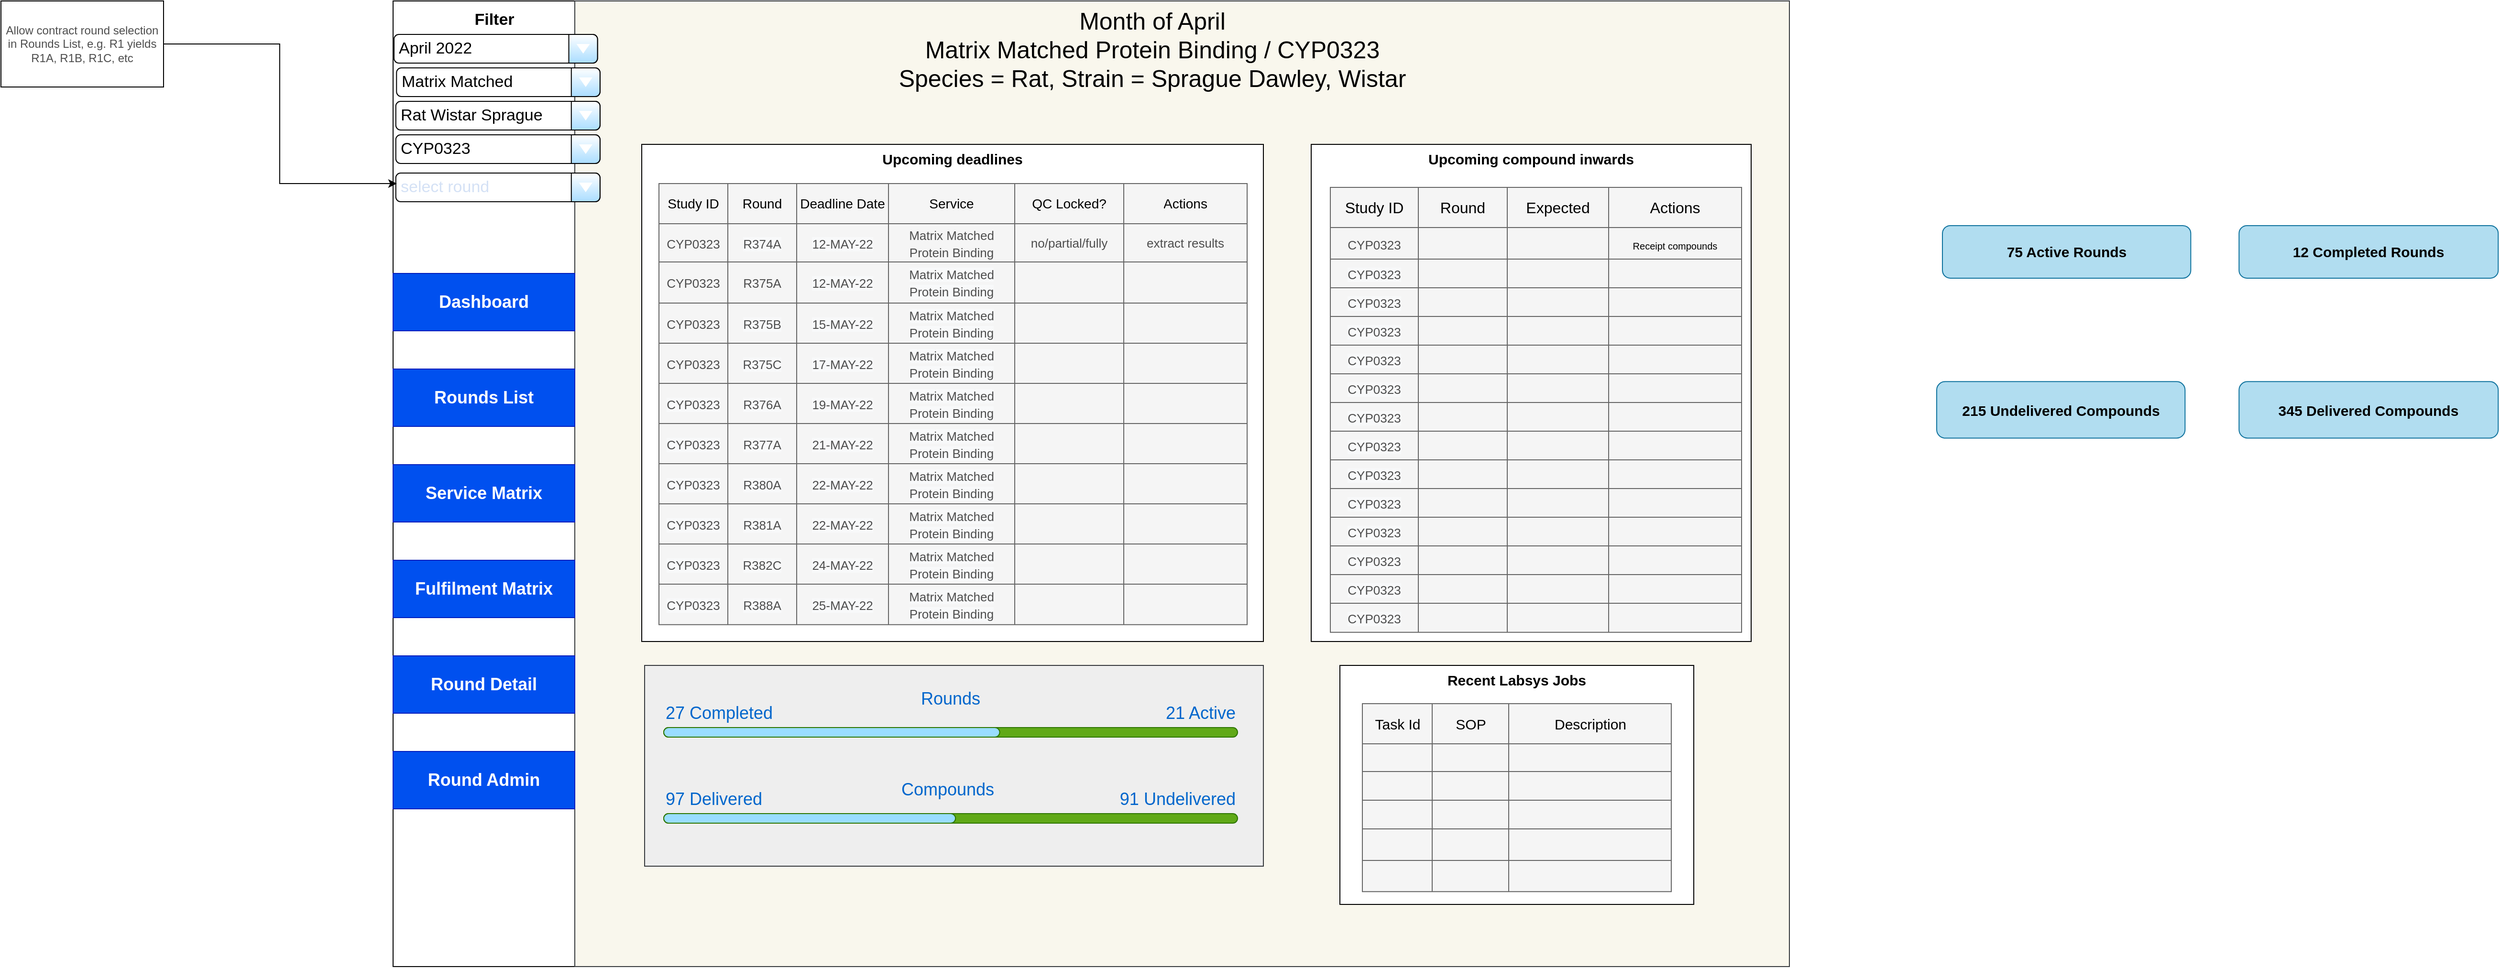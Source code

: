 <mxfile version="18.0.2" type="device"><diagram id="inhpslFRgeZznWk5Xytv" name="Page-1"><mxGraphModel dx="2858" dy="1191" grid="1" gridSize="10" guides="1" tooltips="1" connect="1" arrows="1" fold="1" page="1" pageScale="1" pageWidth="827" pageHeight="1169" math="0" shadow="0"><root><mxCell id="0"/><mxCell id="1" parent="0"/><mxCell id="4w_kfiBpFiU5m1Fu5KsI-4" value="" style="rounded=0;whiteSpace=wrap;html=1;movable=1;resizable=1;rotatable=1;deletable=1;editable=1;connectable=1;" vertex="1" parent="1"><mxGeometry x="40" y="20" width="1460" height="1010" as="geometry"/></mxCell><mxCell id="4w_kfiBpFiU5m1Fu5KsI-5" value="" style="rounded=0;whiteSpace=wrap;html=1;fillColor=#f9f7ed;strokeColor=#36393d;movable=0;resizable=0;rotatable=0;deletable=0;editable=0;connectable=0;" vertex="1" parent="1"><mxGeometry x="230" y="20" width="1270" height="1010" as="geometry"/></mxCell><mxCell id="HOcWKpLbceG71wfPBprw-25" value="Upcoming deadlines" style="rounded=0;whiteSpace=wrap;html=1;labelBackgroundColor=none;fontSize=15;verticalAlign=top;fontStyle=1" parent="1" vertex="1"><mxGeometry x="300" y="170" width="650" height="520" as="geometry"/></mxCell><mxCell id="HOcWKpLbceG71wfPBprw-163" value="Recent Labsys Jobs" style="rounded=0;whiteSpace=wrap;html=1;labelBackgroundColor=none;fontSize=15;verticalAlign=top;fontStyle=1;" parent="1" vertex="1"><mxGeometry x="1030" y="715" width="370" height="250" as="geometry"/></mxCell><mxCell id="HOcWKpLbceG71wfPBprw-164" value="" style="shape=table;html=1;whiteSpace=wrap;startSize=0;container=1;collapsible=0;childLayout=tableLayout;rounded=0;labelBackgroundColor=none;fontSize=12;labelBorderColor=none;shadow=0;swimlaneLine=0;sketch=0;fillColor=#f5f5f5;fontColor=#333333;strokeColor=#666666;" parent="1" vertex="1"><mxGeometry x="1053.5" y="755" width="323" height="196.62" as="geometry"/></mxCell><mxCell id="HOcWKpLbceG71wfPBprw-165" value="" style="shape=tableRow;horizontal=0;startSize=0;swimlaneHead=0;swimlaneBody=0;top=0;left=0;bottom=0;right=0;collapsible=0;dropTarget=0;fillColor=none;points=[[0,0.5],[1,0.5]];portConstraint=eastwest;rounded=0;labelBackgroundColor=none;fontSize=15;fontColor=#FFFFFF;" parent="HOcWKpLbceG71wfPBprw-164" vertex="1"><mxGeometry width="323" height="42" as="geometry"/></mxCell><mxCell id="HOcWKpLbceG71wfPBprw-166" value="&lt;font color=&quot;#000000&quot; style=&quot;font-size: 15px;&quot;&gt;Task Id&lt;/font&gt;" style="shape=partialRectangle;html=1;whiteSpace=wrap;connectable=0;fillColor=none;top=0;left=0;bottom=0;right=0;overflow=hidden;rounded=0;labelBackgroundColor=none;fontSize=15;fontColor=#FFFFFF;" parent="HOcWKpLbceG71wfPBprw-165" vertex="1"><mxGeometry width="73" height="42" as="geometry"><mxRectangle width="73" height="42" as="alternateBounds"/></mxGeometry></mxCell><mxCell id="HOcWKpLbceG71wfPBprw-167" value="&lt;font color=&quot;#000000&quot; style=&quot;font-size: 15px;&quot;&gt;&lt;span style=&quot;font-size: 15px;&quot;&gt;SOP&lt;/span&gt;&lt;/font&gt;" style="shape=partialRectangle;html=1;whiteSpace=wrap;connectable=0;fillColor=none;top=0;left=0;bottom=0;right=0;overflow=hidden;rounded=0;labelBackgroundColor=none;fontSize=15;fontColor=#FFFFFF;" parent="HOcWKpLbceG71wfPBprw-165" vertex="1"><mxGeometry x="73" width="80" height="42" as="geometry"><mxRectangle width="80" height="42" as="alternateBounds"/></mxGeometry></mxCell><mxCell id="HOcWKpLbceG71wfPBprw-169" value="&lt;font color=&quot;#000000&quot; style=&quot;font-size: 15px;&quot;&gt;&lt;span style=&quot;font-size: 15px;&quot;&gt;Description&lt;/span&gt;&lt;/font&gt;" style="shape=partialRectangle;html=1;whiteSpace=wrap;connectable=0;fillColor=none;top=0;left=0;bottom=0;right=0;overflow=hidden;rounded=0;labelBackgroundColor=none;fontSize=15;fontColor=#FFFFFF;" parent="HOcWKpLbceG71wfPBprw-165" vertex="1"><mxGeometry x="153" width="170" height="42" as="geometry"><mxRectangle width="170" height="42" as="alternateBounds"/></mxGeometry></mxCell><mxCell id="HOcWKpLbceG71wfPBprw-170" value="" style="shape=tableRow;horizontal=0;startSize=0;swimlaneHead=0;swimlaneBody=0;top=0;left=0;bottom=0;right=0;collapsible=0;dropTarget=0;fillColor=none;points=[[0,0.5],[1,0.5]];portConstraint=eastwest;rounded=0;labelBackgroundColor=none;fontSize=15;fontColor=#FFFFFF;" parent="HOcWKpLbceG71wfPBprw-164" vertex="1"><mxGeometry y="42" width="323" height="29" as="geometry"/></mxCell><mxCell id="HOcWKpLbceG71wfPBprw-171" value="" style="shape=partialRectangle;html=1;whiteSpace=wrap;connectable=0;fillColor=none;top=0;left=0;bottom=0;right=0;overflow=hidden;rounded=0;labelBackgroundColor=none;fontSize=15;fontColor=#FFFFFF;" parent="HOcWKpLbceG71wfPBprw-170" vertex="1"><mxGeometry width="73" height="29" as="geometry"><mxRectangle width="73" height="29" as="alternateBounds"/></mxGeometry></mxCell><mxCell id="HOcWKpLbceG71wfPBprw-172" value="" style="shape=partialRectangle;html=1;whiteSpace=wrap;connectable=0;fillColor=none;top=0;left=0;bottom=0;right=0;overflow=hidden;rounded=0;labelBackgroundColor=none;fontSize=15;fontColor=#FFFFFF;" parent="HOcWKpLbceG71wfPBprw-170" vertex="1"><mxGeometry x="73" width="80" height="29" as="geometry"><mxRectangle width="80" height="29" as="alternateBounds"/></mxGeometry></mxCell><mxCell id="HOcWKpLbceG71wfPBprw-174" style="shape=partialRectangle;html=1;whiteSpace=wrap;connectable=0;fillColor=none;top=0;left=0;bottom=0;right=0;overflow=hidden;rounded=0;labelBackgroundColor=none;fontSize=15;fontColor=#FFFFFF;" parent="HOcWKpLbceG71wfPBprw-170" vertex="1"><mxGeometry x="153" width="170" height="29" as="geometry"><mxRectangle width="170" height="29" as="alternateBounds"/></mxGeometry></mxCell><mxCell id="HOcWKpLbceG71wfPBprw-175" value="" style="shape=tableRow;horizontal=0;startSize=0;swimlaneHead=0;swimlaneBody=0;top=0;left=0;bottom=0;right=0;collapsible=0;dropTarget=0;fillColor=none;points=[[0,0.5],[1,0.5]];portConstraint=eastwest;rounded=0;labelBackgroundColor=none;fontSize=15;fontColor=#FFFFFF;" parent="HOcWKpLbceG71wfPBprw-164" vertex="1"><mxGeometry y="71" width="323" height="30" as="geometry"/></mxCell><mxCell id="HOcWKpLbceG71wfPBprw-176" value="" style="shape=partialRectangle;html=1;whiteSpace=wrap;connectable=0;fillColor=none;top=0;left=0;bottom=0;right=0;overflow=hidden;rounded=0;labelBackgroundColor=none;fontSize=15;fontColor=#FFFFFF;" parent="HOcWKpLbceG71wfPBprw-175" vertex="1"><mxGeometry width="73" height="30" as="geometry"><mxRectangle width="73" height="30" as="alternateBounds"/></mxGeometry></mxCell><mxCell id="HOcWKpLbceG71wfPBprw-177" value="" style="shape=partialRectangle;html=1;whiteSpace=wrap;connectable=0;fillColor=none;top=0;left=0;bottom=0;right=0;overflow=hidden;rounded=0;labelBackgroundColor=none;fontSize=15;fontColor=#FFFFFF;" parent="HOcWKpLbceG71wfPBprw-175" vertex="1"><mxGeometry x="73" width="80" height="30" as="geometry"><mxRectangle width="80" height="30" as="alternateBounds"/></mxGeometry></mxCell><mxCell id="HOcWKpLbceG71wfPBprw-179" style="shape=partialRectangle;html=1;whiteSpace=wrap;connectable=0;fillColor=none;top=0;left=0;bottom=0;right=0;overflow=hidden;rounded=0;labelBackgroundColor=none;fontSize=15;fontColor=#FFFFFF;" parent="HOcWKpLbceG71wfPBprw-175" vertex="1"><mxGeometry x="153" width="170" height="30" as="geometry"><mxRectangle width="170" height="30" as="alternateBounds"/></mxGeometry></mxCell><mxCell id="HOcWKpLbceG71wfPBprw-180" value="" style="shape=tableRow;horizontal=0;startSize=0;swimlaneHead=0;swimlaneBody=0;top=0;left=0;bottom=0;right=0;collapsible=0;dropTarget=0;fillColor=none;points=[[0,0.5],[1,0.5]];portConstraint=eastwest;rounded=0;labelBackgroundColor=none;fontSize=15;fontColor=#FFFFFF;" parent="HOcWKpLbceG71wfPBprw-164" vertex="1"><mxGeometry y="101" width="323" height="30" as="geometry"/></mxCell><mxCell id="HOcWKpLbceG71wfPBprw-181" value="" style="shape=partialRectangle;html=1;whiteSpace=wrap;connectable=0;fillColor=none;top=0;left=0;bottom=0;right=0;overflow=hidden;rounded=0;labelBackgroundColor=none;fontSize=15;fontColor=#FFFFFF;" parent="HOcWKpLbceG71wfPBprw-180" vertex="1"><mxGeometry width="73" height="30" as="geometry"><mxRectangle width="73" height="30" as="alternateBounds"/></mxGeometry></mxCell><mxCell id="HOcWKpLbceG71wfPBprw-182" value="" style="shape=partialRectangle;html=1;whiteSpace=wrap;connectable=0;fillColor=none;top=0;left=0;bottom=0;right=0;overflow=hidden;rounded=0;labelBackgroundColor=none;fontSize=15;fontColor=#FFFFFF;" parent="HOcWKpLbceG71wfPBprw-180" vertex="1"><mxGeometry x="73" width="80" height="30" as="geometry"><mxRectangle width="80" height="30" as="alternateBounds"/></mxGeometry></mxCell><mxCell id="HOcWKpLbceG71wfPBprw-184" style="shape=partialRectangle;html=1;whiteSpace=wrap;connectable=0;fillColor=none;top=0;left=0;bottom=0;right=0;overflow=hidden;pointerEvents=1;rounded=0;labelBackgroundColor=none;fontSize=15;fontColor=#FFFFFF;" parent="HOcWKpLbceG71wfPBprw-180" vertex="1"><mxGeometry x="153" width="170" height="30" as="geometry"><mxRectangle width="170" height="30" as="alternateBounds"/></mxGeometry></mxCell><mxCell id="HOcWKpLbceG71wfPBprw-185" value="" style="shape=tableRow;horizontal=0;startSize=0;swimlaneHead=0;swimlaneBody=0;top=0;left=0;bottom=0;right=0;collapsible=0;dropTarget=0;fillColor=none;points=[[0,0.5],[1,0.5]];portConstraint=eastwest;rounded=0;labelBackgroundColor=none;fontSize=15;fontColor=#FFFFFF;" parent="HOcWKpLbceG71wfPBprw-164" vertex="1"><mxGeometry y="131" width="323" height="33" as="geometry"/></mxCell><mxCell id="HOcWKpLbceG71wfPBprw-186" value="" style="shape=partialRectangle;html=1;whiteSpace=wrap;connectable=0;fillColor=none;top=0;left=0;bottom=0;right=0;overflow=hidden;rounded=0;labelBackgroundColor=none;fontSize=15;fontColor=#FFFFFF;" parent="HOcWKpLbceG71wfPBprw-185" vertex="1"><mxGeometry width="73" height="33" as="geometry"><mxRectangle width="73" height="33" as="alternateBounds"/></mxGeometry></mxCell><mxCell id="HOcWKpLbceG71wfPBprw-187" value="" style="shape=partialRectangle;html=1;whiteSpace=wrap;connectable=0;fillColor=none;top=0;left=0;bottom=0;right=0;overflow=hidden;rounded=0;labelBackgroundColor=none;fontSize=15;fontColor=#FFFFFF;" parent="HOcWKpLbceG71wfPBprw-185" vertex="1"><mxGeometry x="73" width="80" height="33" as="geometry"><mxRectangle width="80" height="33" as="alternateBounds"/></mxGeometry></mxCell><mxCell id="HOcWKpLbceG71wfPBprw-189" style="shape=partialRectangle;html=1;whiteSpace=wrap;connectable=0;fillColor=none;top=0;left=0;bottom=0;right=0;overflow=hidden;pointerEvents=1;rounded=0;labelBackgroundColor=none;fontSize=15;fontColor=#FFFFFF;" parent="HOcWKpLbceG71wfPBprw-185" vertex="1"><mxGeometry x="153" width="170" height="33" as="geometry"><mxRectangle width="170" height="33" as="alternateBounds"/></mxGeometry></mxCell><mxCell id="4w_kfiBpFiU5m1Fu5KsI-48" style="shape=tableRow;horizontal=0;startSize=0;swimlaneHead=0;swimlaneBody=0;top=0;left=0;bottom=0;right=0;collapsible=0;dropTarget=0;fillColor=none;points=[[0,0.5],[1,0.5]];portConstraint=eastwest;rounded=0;labelBackgroundColor=none;fontSize=15;fontColor=#FFFFFF;" vertex="1" parent="HOcWKpLbceG71wfPBprw-164"><mxGeometry y="164" width="323" height="33" as="geometry"/></mxCell><mxCell id="4w_kfiBpFiU5m1Fu5KsI-49" style="shape=partialRectangle;html=1;whiteSpace=wrap;connectable=0;fillColor=none;top=0;left=0;bottom=0;right=0;overflow=hidden;rounded=0;labelBackgroundColor=none;fontSize=15;fontColor=#FFFFFF;" vertex="1" parent="4w_kfiBpFiU5m1Fu5KsI-48"><mxGeometry width="73" height="33" as="geometry"><mxRectangle width="73" height="33" as="alternateBounds"/></mxGeometry></mxCell><mxCell id="4w_kfiBpFiU5m1Fu5KsI-50" style="shape=partialRectangle;html=1;whiteSpace=wrap;connectable=0;fillColor=none;top=0;left=0;bottom=0;right=0;overflow=hidden;rounded=0;labelBackgroundColor=none;fontSize=15;fontColor=#FFFFFF;" vertex="1" parent="4w_kfiBpFiU5m1Fu5KsI-48"><mxGeometry x="73" width="80" height="33" as="geometry"><mxRectangle width="80" height="33" as="alternateBounds"/></mxGeometry></mxCell><mxCell id="4w_kfiBpFiU5m1Fu5KsI-51" style="shape=partialRectangle;html=1;whiteSpace=wrap;connectable=0;fillColor=none;top=0;left=0;bottom=0;right=0;overflow=hidden;pointerEvents=1;rounded=0;labelBackgroundColor=none;fontSize=15;fontColor=#FFFFFF;" vertex="1" parent="4w_kfiBpFiU5m1Fu5KsI-48"><mxGeometry x="153" width="170" height="33" as="geometry"><mxRectangle width="170" height="33" as="alternateBounds"/></mxGeometry></mxCell><mxCell id="HOcWKpLbceG71wfPBprw-197" value="Upcoming compound inwards" style="rounded=0;whiteSpace=wrap;html=1;labelBackgroundColor=none;fontSize=15;verticalAlign=top;fontStyle=1" parent="1" vertex="1"><mxGeometry x="1000" y="170" width="460" height="520" as="geometry"/></mxCell><mxCell id="HOcWKpLbceG71wfPBprw-199" value="" style="shape=table;html=1;whiteSpace=wrap;startSize=0;container=1;collapsible=0;childLayout=tableLayout;rounded=0;labelBackgroundColor=none;fontSize=12;labelBorderColor=none;shadow=0;swimlaneLine=0;sketch=0;fillColor=#f5f5f5;fontColor=#333333;strokeColor=#666666;movable=1;resizable=1;rotatable=1;deletable=1;editable=1;connectable=1;" parent="1" vertex="1"><mxGeometry x="1020" y="215" width="430" height="465.4" as="geometry"/></mxCell><mxCell id="HOcWKpLbceG71wfPBprw-200" value="" style="shape=tableRow;horizontal=0;startSize=0;swimlaneHead=0;swimlaneBody=0;top=0;left=0;bottom=0;right=0;collapsible=0;dropTarget=0;fillColor=none;points=[[0,0.5],[1,0.5]];portConstraint=eastwest;rounded=0;labelBackgroundColor=none;fontSize=15;fontColor=#FFFFFF;" parent="HOcWKpLbceG71wfPBprw-199" vertex="1"><mxGeometry width="430" height="42" as="geometry"/></mxCell><mxCell id="HOcWKpLbceG71wfPBprw-201" value="&lt;font color=&quot;#000000&quot; style=&quot;font-size: 16px;&quot;&gt;Study ID&lt;/font&gt;" style="shape=partialRectangle;html=1;whiteSpace=wrap;connectable=0;fillColor=none;top=0;left=0;bottom=0;right=0;overflow=hidden;rounded=0;labelBackgroundColor=none;fontSize=16;fontColor=#FFFFFF;" parent="HOcWKpLbceG71wfPBprw-200" vertex="1"><mxGeometry width="92" height="42" as="geometry"><mxRectangle width="92" height="42" as="alternateBounds"/></mxGeometry></mxCell><mxCell id="HOcWKpLbceG71wfPBprw-202" value="&lt;font color=&quot;#000000&quot; style=&quot;font-size: 16px;&quot;&gt;&lt;span style=&quot;font-size: 16px;&quot;&gt;Round&lt;/span&gt;&lt;/font&gt;" style="shape=partialRectangle;html=1;whiteSpace=wrap;connectable=0;fillColor=none;top=0;left=0;bottom=0;right=0;overflow=hidden;rounded=0;labelBackgroundColor=none;fontSize=16;fontColor=#FFFFFF;" parent="HOcWKpLbceG71wfPBprw-200" vertex="1"><mxGeometry x="92" width="93" height="42" as="geometry"><mxRectangle width="93" height="42" as="alternateBounds"/></mxGeometry></mxCell><mxCell id="HOcWKpLbceG71wfPBprw-203" value="&lt;font color=&quot;#000000&quot; style=&quot;font-size: 16px;&quot;&gt;&lt;span style=&quot;font-size: 16px;&quot;&gt;Expected&lt;/span&gt;&lt;/font&gt;" style="shape=partialRectangle;html=1;whiteSpace=wrap;connectable=0;fillColor=none;top=0;left=0;bottom=0;right=0;overflow=hidden;rounded=0;labelBackgroundColor=none;fontSize=16;fontColor=#FFFFFF;" parent="HOcWKpLbceG71wfPBprw-200" vertex="1"><mxGeometry x="185" width="106" height="42" as="geometry"><mxRectangle width="106" height="42" as="alternateBounds"/></mxGeometry></mxCell><mxCell id="HOcWKpLbceG71wfPBprw-204" value="&lt;font color=&quot;#000000&quot; style=&quot;font-size: 16px;&quot;&gt;&lt;span style=&quot;font-size: 16px;&quot;&gt;Actions&lt;/span&gt;&lt;/font&gt;" style="shape=partialRectangle;html=1;whiteSpace=wrap;connectable=0;fillColor=none;top=0;left=0;bottom=0;right=0;overflow=hidden;rounded=0;labelBackgroundColor=none;fontSize=16;fontColor=#FFFFFF;" parent="HOcWKpLbceG71wfPBprw-200" vertex="1"><mxGeometry x="291" width="139" height="42" as="geometry"><mxRectangle width="139" height="42" as="alternateBounds"/></mxGeometry></mxCell><mxCell id="HOcWKpLbceG71wfPBprw-205" value="" style="shape=tableRow;horizontal=0;startSize=0;swimlaneHead=0;swimlaneBody=0;top=0;left=0;bottom=0;right=0;collapsible=0;dropTarget=0;fillColor=none;points=[[0,0.5],[1,0.5]];portConstraint=eastwest;rounded=0;labelBackgroundColor=none;fontSize=15;fontColor=#FFFFFF;" parent="HOcWKpLbceG71wfPBprw-199" vertex="1"><mxGeometry y="42" width="430" height="33" as="geometry"/></mxCell><mxCell id="HOcWKpLbceG71wfPBprw-206" value="&lt;span style=&quot;color: rgb(77, 77, 77); font-size: 13px;&quot;&gt;CYP0323&lt;/span&gt;" style="shape=partialRectangle;html=1;whiteSpace=wrap;connectable=0;fillColor=none;top=0;left=0;bottom=0;right=0;overflow=hidden;rounded=0;labelBackgroundColor=none;fontSize=15;fontColor=#FFFFFF;" parent="HOcWKpLbceG71wfPBprw-205" vertex="1"><mxGeometry width="92" height="33" as="geometry"><mxRectangle width="92" height="33" as="alternateBounds"/></mxGeometry></mxCell><mxCell id="HOcWKpLbceG71wfPBprw-207" value="" style="shape=partialRectangle;html=1;whiteSpace=wrap;connectable=0;fillColor=none;top=0;left=0;bottom=0;right=0;overflow=hidden;rounded=0;labelBackgroundColor=none;fontSize=15;fontColor=#FFFFFF;" parent="HOcWKpLbceG71wfPBprw-205" vertex="1"><mxGeometry x="92" width="93" height="33" as="geometry"><mxRectangle width="93" height="33" as="alternateBounds"/></mxGeometry></mxCell><mxCell id="HOcWKpLbceG71wfPBprw-208" value="" style="shape=partialRectangle;html=1;whiteSpace=wrap;connectable=0;fillColor=none;top=0;left=0;bottom=0;right=0;overflow=hidden;rounded=0;labelBackgroundColor=none;fontSize=15;fontColor=#FFFFFF;" parent="HOcWKpLbceG71wfPBprw-205" vertex="1"><mxGeometry x="185" width="106" height="33" as="geometry"><mxRectangle width="106" height="33" as="alternateBounds"/></mxGeometry></mxCell><mxCell id="HOcWKpLbceG71wfPBprw-209" value="&lt;font color=&quot;#000000&quot;&gt;&lt;span style=&quot;font-size: 10px;&quot;&gt;Receipt compounds&lt;/span&gt;&lt;/font&gt;" style="shape=partialRectangle;html=1;whiteSpace=wrap;connectable=0;fillColor=none;top=0;left=0;bottom=0;right=0;overflow=hidden;rounded=0;labelBackgroundColor=none;fontSize=15;fontColor=#FFFFFF;" parent="HOcWKpLbceG71wfPBprw-205" vertex="1"><mxGeometry x="291" width="139" height="33" as="geometry"><mxRectangle width="139" height="33" as="alternateBounds"/></mxGeometry></mxCell><mxCell id="HOcWKpLbceG71wfPBprw-210" value="" style="shape=tableRow;horizontal=0;startSize=0;swimlaneHead=0;swimlaneBody=0;top=0;left=0;bottom=0;right=0;collapsible=0;dropTarget=0;fillColor=none;points=[[0,0.5],[1,0.5]];portConstraint=eastwest;rounded=0;labelBackgroundColor=none;fontSize=15;fontColor=#FFFFFF;" parent="HOcWKpLbceG71wfPBprw-199" vertex="1"><mxGeometry y="75" width="430" height="30" as="geometry"/></mxCell><mxCell id="HOcWKpLbceG71wfPBprw-211" value="&lt;span style=&quot;color: rgb(77, 77, 77); font-family: Helvetica; font-size: 13px; font-style: normal; font-variant-ligatures: normal; font-variant-caps: normal; font-weight: 400; letter-spacing: normal; orphans: 2; text-align: center; text-indent: 0px; text-transform: none; widows: 2; word-spacing: 0px; -webkit-text-stroke-width: 0px; background-color: rgb(248, 249, 250); text-decoration-thickness: initial; text-decoration-style: initial; text-decoration-color: initial; float: none; display: inline !important;&quot;&gt;CYP0323&lt;/span&gt;" style="shape=partialRectangle;html=1;whiteSpace=wrap;connectable=0;fillColor=none;top=0;left=0;bottom=0;right=0;overflow=hidden;rounded=0;labelBackgroundColor=none;fontSize=15;fontColor=#FFFFFF;" parent="HOcWKpLbceG71wfPBprw-210" vertex="1"><mxGeometry width="92" height="30" as="geometry"><mxRectangle width="92" height="30" as="alternateBounds"/></mxGeometry></mxCell><mxCell id="HOcWKpLbceG71wfPBprw-212" value="" style="shape=partialRectangle;html=1;whiteSpace=wrap;connectable=0;fillColor=none;top=0;left=0;bottom=0;right=0;overflow=hidden;rounded=0;labelBackgroundColor=none;fontSize=15;fontColor=#FFFFFF;" parent="HOcWKpLbceG71wfPBprw-210" vertex="1"><mxGeometry x="92" width="93" height="30" as="geometry"><mxRectangle width="93" height="30" as="alternateBounds"/></mxGeometry></mxCell><mxCell id="HOcWKpLbceG71wfPBprw-213" value="" style="shape=partialRectangle;html=1;whiteSpace=wrap;connectable=0;fillColor=none;top=0;left=0;bottom=0;right=0;overflow=hidden;rounded=0;labelBackgroundColor=none;fontSize=15;fontColor=#FFFFFF;" parent="HOcWKpLbceG71wfPBprw-210" vertex="1"><mxGeometry x="185" width="106" height="30" as="geometry"><mxRectangle width="106" height="30" as="alternateBounds"/></mxGeometry></mxCell><mxCell id="HOcWKpLbceG71wfPBprw-214" style="shape=partialRectangle;html=1;whiteSpace=wrap;connectable=0;fillColor=none;top=0;left=0;bottom=0;right=0;overflow=hidden;rounded=0;labelBackgroundColor=none;fontSize=15;fontColor=#FFFFFF;" parent="HOcWKpLbceG71wfPBprw-210" vertex="1"><mxGeometry x="291" width="139" height="30" as="geometry"><mxRectangle width="139" height="30" as="alternateBounds"/></mxGeometry></mxCell><mxCell id="HOcWKpLbceG71wfPBprw-215" value="" style="shape=tableRow;horizontal=0;startSize=0;swimlaneHead=0;swimlaneBody=0;top=0;left=0;bottom=0;right=0;collapsible=0;dropTarget=0;fillColor=none;points=[[0,0.5],[1,0.5]];portConstraint=eastwest;rounded=0;labelBackgroundColor=none;fontSize=15;fontColor=#FFFFFF;" parent="HOcWKpLbceG71wfPBprw-199" vertex="1"><mxGeometry y="105" width="430" height="30" as="geometry"/></mxCell><mxCell id="HOcWKpLbceG71wfPBprw-216" value="&lt;span style=&quot;color: rgb(77, 77, 77); font-family: Helvetica; font-size: 13px; font-style: normal; font-variant-ligatures: normal; font-variant-caps: normal; font-weight: 400; letter-spacing: normal; orphans: 2; text-align: center; text-indent: 0px; text-transform: none; widows: 2; word-spacing: 0px; -webkit-text-stroke-width: 0px; background-color: rgb(248, 249, 250); text-decoration-thickness: initial; text-decoration-style: initial; text-decoration-color: initial; float: none; display: inline !important;&quot;&gt;CYP0323&lt;/span&gt;" style="shape=partialRectangle;html=1;whiteSpace=wrap;connectable=0;fillColor=none;top=0;left=0;bottom=0;right=0;overflow=hidden;rounded=0;labelBackgroundColor=none;fontSize=15;fontColor=#FFFFFF;" parent="HOcWKpLbceG71wfPBprw-215" vertex="1"><mxGeometry width="92" height="30" as="geometry"><mxRectangle width="92" height="30" as="alternateBounds"/></mxGeometry></mxCell><mxCell id="HOcWKpLbceG71wfPBprw-217" value="" style="shape=partialRectangle;html=1;whiteSpace=wrap;connectable=0;fillColor=none;top=0;left=0;bottom=0;right=0;overflow=hidden;rounded=0;labelBackgroundColor=none;fontSize=15;fontColor=#FFFFFF;" parent="HOcWKpLbceG71wfPBprw-215" vertex="1"><mxGeometry x="92" width="93" height="30" as="geometry"><mxRectangle width="93" height="30" as="alternateBounds"/></mxGeometry></mxCell><mxCell id="HOcWKpLbceG71wfPBprw-218" value="" style="shape=partialRectangle;html=1;whiteSpace=wrap;connectable=0;fillColor=none;top=0;left=0;bottom=0;right=0;overflow=hidden;pointerEvents=1;rounded=0;labelBackgroundColor=none;fontSize=15;fontColor=#FFFFFF;" parent="HOcWKpLbceG71wfPBprw-215" vertex="1"><mxGeometry x="185" width="106" height="30" as="geometry"><mxRectangle width="106" height="30" as="alternateBounds"/></mxGeometry></mxCell><mxCell id="HOcWKpLbceG71wfPBprw-219" style="shape=partialRectangle;html=1;whiteSpace=wrap;connectable=0;fillColor=none;top=0;left=0;bottom=0;right=0;overflow=hidden;pointerEvents=1;rounded=0;labelBackgroundColor=none;fontSize=15;fontColor=#FFFFFF;" parent="HOcWKpLbceG71wfPBprw-215" vertex="1"><mxGeometry x="291" width="139" height="30" as="geometry"><mxRectangle width="139" height="30" as="alternateBounds"/></mxGeometry></mxCell><mxCell id="HOcWKpLbceG71wfPBprw-220" value="" style="shape=tableRow;horizontal=0;startSize=0;swimlaneHead=0;swimlaneBody=0;top=0;left=0;bottom=0;right=0;collapsible=0;dropTarget=0;fillColor=none;points=[[0,0.5],[1,0.5]];portConstraint=eastwest;rounded=0;labelBackgroundColor=none;fontSize=15;fontColor=#FFFFFF;" parent="HOcWKpLbceG71wfPBprw-199" vertex="1"><mxGeometry y="135" width="430" height="30" as="geometry"/></mxCell><mxCell id="HOcWKpLbceG71wfPBprw-221" value="&lt;span style=&quot;color: rgb(77, 77, 77); font-family: Helvetica; font-size: 13px; font-style: normal; font-variant-ligatures: normal; font-variant-caps: normal; font-weight: 400; letter-spacing: normal; orphans: 2; text-align: center; text-indent: 0px; text-transform: none; widows: 2; word-spacing: 0px; -webkit-text-stroke-width: 0px; background-color: rgb(248, 249, 250); text-decoration-thickness: initial; text-decoration-style: initial; text-decoration-color: initial; float: none; display: inline !important;&quot;&gt;CYP0323&lt;/span&gt;" style="shape=partialRectangle;html=1;whiteSpace=wrap;connectable=0;fillColor=none;top=0;left=0;bottom=0;right=0;overflow=hidden;rounded=0;labelBackgroundColor=none;fontSize=15;fontColor=#FFFFFF;" parent="HOcWKpLbceG71wfPBprw-220" vertex="1"><mxGeometry width="92" height="30" as="geometry"><mxRectangle width="92" height="30" as="alternateBounds"/></mxGeometry></mxCell><mxCell id="HOcWKpLbceG71wfPBprw-222" value="" style="shape=partialRectangle;html=1;whiteSpace=wrap;connectable=0;fillColor=none;top=0;left=0;bottom=0;right=0;overflow=hidden;rounded=0;labelBackgroundColor=none;fontSize=15;fontColor=#FFFFFF;" parent="HOcWKpLbceG71wfPBprw-220" vertex="1"><mxGeometry x="92" width="93" height="30" as="geometry"><mxRectangle width="93" height="30" as="alternateBounds"/></mxGeometry></mxCell><mxCell id="HOcWKpLbceG71wfPBprw-223" value="" style="shape=partialRectangle;html=1;whiteSpace=wrap;connectable=0;fillColor=none;top=0;left=0;bottom=0;right=0;overflow=hidden;pointerEvents=1;rounded=0;labelBackgroundColor=none;fontSize=15;fontColor=#FFFFFF;" parent="HOcWKpLbceG71wfPBprw-220" vertex="1"><mxGeometry x="185" width="106" height="30" as="geometry"><mxRectangle width="106" height="30" as="alternateBounds"/></mxGeometry></mxCell><mxCell id="HOcWKpLbceG71wfPBprw-224" style="shape=partialRectangle;html=1;whiteSpace=wrap;connectable=0;fillColor=none;top=0;left=0;bottom=0;right=0;overflow=hidden;pointerEvents=1;rounded=0;labelBackgroundColor=none;fontSize=15;fontColor=#FFFFFF;" parent="HOcWKpLbceG71wfPBprw-220" vertex="1"><mxGeometry x="291" width="139" height="30" as="geometry"><mxRectangle width="139" height="30" as="alternateBounds"/></mxGeometry></mxCell><mxCell id="4w_kfiBpFiU5m1Fu5KsI-52" style="shape=tableRow;horizontal=0;startSize=0;swimlaneHead=0;swimlaneBody=0;top=0;left=0;bottom=0;right=0;collapsible=0;dropTarget=0;fillColor=none;points=[[0,0.5],[1,0.5]];portConstraint=eastwest;rounded=0;labelBackgroundColor=none;fontSize=15;fontColor=#FFFFFF;" vertex="1" parent="HOcWKpLbceG71wfPBprw-199"><mxGeometry y="165" width="430" height="30" as="geometry"/></mxCell><mxCell id="4w_kfiBpFiU5m1Fu5KsI-53" value="&lt;span style=&quot;color: rgb(77, 77, 77); font-family: Helvetica; font-size: 13px; font-style: normal; font-variant-ligatures: normal; font-variant-caps: normal; font-weight: 400; letter-spacing: normal; orphans: 2; text-align: center; text-indent: 0px; text-transform: none; widows: 2; word-spacing: 0px; -webkit-text-stroke-width: 0px; background-color: rgb(248, 249, 250); text-decoration-thickness: initial; text-decoration-style: initial; text-decoration-color: initial; float: none; display: inline !important;&quot;&gt;CYP0323&lt;/span&gt;" style="shape=partialRectangle;html=1;whiteSpace=wrap;connectable=0;fillColor=none;top=0;left=0;bottom=0;right=0;overflow=hidden;rounded=0;labelBackgroundColor=none;fontSize=15;fontColor=#FFFFFF;" vertex="1" parent="4w_kfiBpFiU5m1Fu5KsI-52"><mxGeometry width="92" height="30" as="geometry"><mxRectangle width="92" height="30" as="alternateBounds"/></mxGeometry></mxCell><mxCell id="4w_kfiBpFiU5m1Fu5KsI-54" style="shape=partialRectangle;html=1;whiteSpace=wrap;connectable=0;fillColor=none;top=0;left=0;bottom=0;right=0;overflow=hidden;rounded=0;labelBackgroundColor=none;fontSize=15;fontColor=#FFFFFF;" vertex="1" parent="4w_kfiBpFiU5m1Fu5KsI-52"><mxGeometry x="92" width="93" height="30" as="geometry"><mxRectangle width="93" height="30" as="alternateBounds"/></mxGeometry></mxCell><mxCell id="4w_kfiBpFiU5m1Fu5KsI-55" style="shape=partialRectangle;html=1;whiteSpace=wrap;connectable=0;fillColor=none;top=0;left=0;bottom=0;right=0;overflow=hidden;pointerEvents=1;rounded=0;labelBackgroundColor=none;fontSize=15;fontColor=#FFFFFF;" vertex="1" parent="4w_kfiBpFiU5m1Fu5KsI-52"><mxGeometry x="185" width="106" height="30" as="geometry"><mxRectangle width="106" height="30" as="alternateBounds"/></mxGeometry></mxCell><mxCell id="4w_kfiBpFiU5m1Fu5KsI-56" style="shape=partialRectangle;html=1;whiteSpace=wrap;connectable=0;fillColor=none;top=0;left=0;bottom=0;right=0;overflow=hidden;pointerEvents=1;rounded=0;labelBackgroundColor=none;fontSize=15;fontColor=#FFFFFF;" vertex="1" parent="4w_kfiBpFiU5m1Fu5KsI-52"><mxGeometry x="291" width="139" height="30" as="geometry"><mxRectangle width="139" height="30" as="alternateBounds"/></mxGeometry></mxCell><mxCell id="4w_kfiBpFiU5m1Fu5KsI-57" style="shape=tableRow;horizontal=0;startSize=0;swimlaneHead=0;swimlaneBody=0;top=0;left=0;bottom=0;right=0;collapsible=0;dropTarget=0;fillColor=none;points=[[0,0.5],[1,0.5]];portConstraint=eastwest;rounded=0;labelBackgroundColor=none;fontSize=15;fontColor=#FFFFFF;" vertex="1" parent="HOcWKpLbceG71wfPBprw-199"><mxGeometry y="195" width="430" height="30" as="geometry"/></mxCell><mxCell id="4w_kfiBpFiU5m1Fu5KsI-58" value="&lt;span style=&quot;color: rgb(77, 77, 77); font-family: Helvetica; font-size: 13px; font-style: normal; font-variant-ligatures: normal; font-variant-caps: normal; font-weight: 400; letter-spacing: normal; orphans: 2; text-align: center; text-indent: 0px; text-transform: none; widows: 2; word-spacing: 0px; -webkit-text-stroke-width: 0px; background-color: rgb(248, 249, 250); text-decoration-thickness: initial; text-decoration-style: initial; text-decoration-color: initial; float: none; display: inline !important;&quot;&gt;CYP0323&lt;/span&gt;" style="shape=partialRectangle;html=1;whiteSpace=wrap;connectable=0;fillColor=none;top=0;left=0;bottom=0;right=0;overflow=hidden;rounded=0;labelBackgroundColor=none;fontSize=15;fontColor=#FFFFFF;" vertex="1" parent="4w_kfiBpFiU5m1Fu5KsI-57"><mxGeometry width="92" height="30" as="geometry"><mxRectangle width="92" height="30" as="alternateBounds"/></mxGeometry></mxCell><mxCell id="4w_kfiBpFiU5m1Fu5KsI-59" style="shape=partialRectangle;html=1;whiteSpace=wrap;connectable=0;fillColor=none;top=0;left=0;bottom=0;right=0;overflow=hidden;rounded=0;labelBackgroundColor=none;fontSize=15;fontColor=#FFFFFF;" vertex="1" parent="4w_kfiBpFiU5m1Fu5KsI-57"><mxGeometry x="92" width="93" height="30" as="geometry"><mxRectangle width="93" height="30" as="alternateBounds"/></mxGeometry></mxCell><mxCell id="4w_kfiBpFiU5m1Fu5KsI-60" style="shape=partialRectangle;html=1;whiteSpace=wrap;connectable=0;fillColor=none;top=0;left=0;bottom=0;right=0;overflow=hidden;pointerEvents=1;rounded=0;labelBackgroundColor=none;fontSize=15;fontColor=#FFFFFF;" vertex="1" parent="4w_kfiBpFiU5m1Fu5KsI-57"><mxGeometry x="185" width="106" height="30" as="geometry"><mxRectangle width="106" height="30" as="alternateBounds"/></mxGeometry></mxCell><mxCell id="4w_kfiBpFiU5m1Fu5KsI-61" style="shape=partialRectangle;html=1;whiteSpace=wrap;connectable=0;fillColor=none;top=0;left=0;bottom=0;right=0;overflow=hidden;pointerEvents=1;rounded=0;labelBackgroundColor=none;fontSize=15;fontColor=#FFFFFF;" vertex="1" parent="4w_kfiBpFiU5m1Fu5KsI-57"><mxGeometry x="291" width="139" height="30" as="geometry"><mxRectangle width="139" height="30" as="alternateBounds"/></mxGeometry></mxCell><mxCell id="4w_kfiBpFiU5m1Fu5KsI-62" style="shape=tableRow;horizontal=0;startSize=0;swimlaneHead=0;swimlaneBody=0;top=0;left=0;bottom=0;right=0;collapsible=0;dropTarget=0;fillColor=none;points=[[0,0.5],[1,0.5]];portConstraint=eastwest;rounded=0;labelBackgroundColor=none;fontSize=15;fontColor=#FFFFFF;" vertex="1" parent="HOcWKpLbceG71wfPBprw-199"><mxGeometry y="225" width="430" height="30" as="geometry"/></mxCell><mxCell id="4w_kfiBpFiU5m1Fu5KsI-63" value="&lt;span style=&quot;color: rgb(77, 77, 77); font-family: Helvetica; font-size: 13px; font-style: normal; font-variant-ligatures: normal; font-variant-caps: normal; font-weight: 400; letter-spacing: normal; orphans: 2; text-align: center; text-indent: 0px; text-transform: none; widows: 2; word-spacing: 0px; -webkit-text-stroke-width: 0px; background-color: rgb(248, 249, 250); text-decoration-thickness: initial; text-decoration-style: initial; text-decoration-color: initial; float: none; display: inline !important;&quot;&gt;CYP0323&lt;/span&gt;" style="shape=partialRectangle;html=1;whiteSpace=wrap;connectable=0;fillColor=none;top=0;left=0;bottom=0;right=0;overflow=hidden;rounded=0;labelBackgroundColor=none;fontSize=15;fontColor=#FFFFFF;" vertex="1" parent="4w_kfiBpFiU5m1Fu5KsI-62"><mxGeometry width="92" height="30" as="geometry"><mxRectangle width="92" height="30" as="alternateBounds"/></mxGeometry></mxCell><mxCell id="4w_kfiBpFiU5m1Fu5KsI-64" style="shape=partialRectangle;html=1;whiteSpace=wrap;connectable=0;fillColor=none;top=0;left=0;bottom=0;right=0;overflow=hidden;rounded=0;labelBackgroundColor=none;fontSize=15;fontColor=#FFFFFF;" vertex="1" parent="4w_kfiBpFiU5m1Fu5KsI-62"><mxGeometry x="92" width="93" height="30" as="geometry"><mxRectangle width="93" height="30" as="alternateBounds"/></mxGeometry></mxCell><mxCell id="4w_kfiBpFiU5m1Fu5KsI-65" style="shape=partialRectangle;html=1;whiteSpace=wrap;connectable=0;fillColor=none;top=0;left=0;bottom=0;right=0;overflow=hidden;pointerEvents=1;rounded=0;labelBackgroundColor=none;fontSize=15;fontColor=#FFFFFF;" vertex="1" parent="4w_kfiBpFiU5m1Fu5KsI-62"><mxGeometry x="185" width="106" height="30" as="geometry"><mxRectangle width="106" height="30" as="alternateBounds"/></mxGeometry></mxCell><mxCell id="4w_kfiBpFiU5m1Fu5KsI-66" style="shape=partialRectangle;html=1;whiteSpace=wrap;connectable=0;fillColor=none;top=0;left=0;bottom=0;right=0;overflow=hidden;pointerEvents=1;rounded=0;labelBackgroundColor=none;fontSize=15;fontColor=#FFFFFF;" vertex="1" parent="4w_kfiBpFiU5m1Fu5KsI-62"><mxGeometry x="291" width="139" height="30" as="geometry"><mxRectangle width="139" height="30" as="alternateBounds"/></mxGeometry></mxCell><mxCell id="4w_kfiBpFiU5m1Fu5KsI-67" style="shape=tableRow;horizontal=0;startSize=0;swimlaneHead=0;swimlaneBody=0;top=0;left=0;bottom=0;right=0;collapsible=0;dropTarget=0;fillColor=none;points=[[0,0.5],[1,0.5]];portConstraint=eastwest;rounded=0;labelBackgroundColor=none;fontSize=15;fontColor=#FFFFFF;" vertex="1" parent="HOcWKpLbceG71wfPBprw-199"><mxGeometry y="255" width="430" height="30" as="geometry"/></mxCell><mxCell id="4w_kfiBpFiU5m1Fu5KsI-68" value="&lt;span style=&quot;color: rgb(77, 77, 77); font-family: Helvetica; font-size: 13px; font-style: normal; font-variant-ligatures: normal; font-variant-caps: normal; font-weight: 400; letter-spacing: normal; orphans: 2; text-align: center; text-indent: 0px; text-transform: none; widows: 2; word-spacing: 0px; -webkit-text-stroke-width: 0px; background-color: rgb(248, 249, 250); text-decoration-thickness: initial; text-decoration-style: initial; text-decoration-color: initial; float: none; display: inline !important;&quot;&gt;CYP0323&lt;/span&gt;" style="shape=partialRectangle;html=1;whiteSpace=wrap;connectable=0;fillColor=none;top=0;left=0;bottom=0;right=0;overflow=hidden;rounded=0;labelBackgroundColor=none;fontSize=15;fontColor=#FFFFFF;" vertex="1" parent="4w_kfiBpFiU5m1Fu5KsI-67"><mxGeometry width="92" height="30" as="geometry"><mxRectangle width="92" height="30" as="alternateBounds"/></mxGeometry></mxCell><mxCell id="4w_kfiBpFiU5m1Fu5KsI-69" style="shape=partialRectangle;html=1;whiteSpace=wrap;connectable=0;fillColor=none;top=0;left=0;bottom=0;right=0;overflow=hidden;rounded=0;labelBackgroundColor=none;fontSize=15;fontColor=#FFFFFF;" vertex="1" parent="4w_kfiBpFiU5m1Fu5KsI-67"><mxGeometry x="92" width="93" height="30" as="geometry"><mxRectangle width="93" height="30" as="alternateBounds"/></mxGeometry></mxCell><mxCell id="4w_kfiBpFiU5m1Fu5KsI-70" style="shape=partialRectangle;html=1;whiteSpace=wrap;connectable=0;fillColor=none;top=0;left=0;bottom=0;right=0;overflow=hidden;pointerEvents=1;rounded=0;labelBackgroundColor=none;fontSize=15;fontColor=#FFFFFF;" vertex="1" parent="4w_kfiBpFiU5m1Fu5KsI-67"><mxGeometry x="185" width="106" height="30" as="geometry"><mxRectangle width="106" height="30" as="alternateBounds"/></mxGeometry></mxCell><mxCell id="4w_kfiBpFiU5m1Fu5KsI-71" style="shape=partialRectangle;html=1;whiteSpace=wrap;connectable=0;fillColor=none;top=0;left=0;bottom=0;right=0;overflow=hidden;pointerEvents=1;rounded=0;labelBackgroundColor=none;fontSize=15;fontColor=#FFFFFF;" vertex="1" parent="4w_kfiBpFiU5m1Fu5KsI-67"><mxGeometry x="291" width="139" height="30" as="geometry"><mxRectangle width="139" height="30" as="alternateBounds"/></mxGeometry></mxCell><mxCell id="4w_kfiBpFiU5m1Fu5KsI-72" style="shape=tableRow;horizontal=0;startSize=0;swimlaneHead=0;swimlaneBody=0;top=0;left=0;bottom=0;right=0;collapsible=0;dropTarget=0;fillColor=none;points=[[0,0.5],[1,0.5]];portConstraint=eastwest;rounded=0;labelBackgroundColor=none;fontSize=15;fontColor=#FFFFFF;" vertex="1" parent="HOcWKpLbceG71wfPBprw-199"><mxGeometry y="285" width="430" height="30" as="geometry"/></mxCell><mxCell id="4w_kfiBpFiU5m1Fu5KsI-73" value="&lt;span style=&quot;color: rgb(77, 77, 77); font-family: Helvetica; font-size: 13px; font-style: normal; font-variant-ligatures: normal; font-variant-caps: normal; font-weight: 400; letter-spacing: normal; orphans: 2; text-align: center; text-indent: 0px; text-transform: none; widows: 2; word-spacing: 0px; -webkit-text-stroke-width: 0px; background-color: rgb(248, 249, 250); text-decoration-thickness: initial; text-decoration-style: initial; text-decoration-color: initial; float: none; display: inline !important;&quot;&gt;CYP0323&lt;/span&gt;" style="shape=partialRectangle;html=1;whiteSpace=wrap;connectable=0;fillColor=none;top=0;left=0;bottom=0;right=0;overflow=hidden;rounded=0;labelBackgroundColor=none;fontSize=15;fontColor=#FFFFFF;" vertex="1" parent="4w_kfiBpFiU5m1Fu5KsI-72"><mxGeometry width="92" height="30" as="geometry"><mxRectangle width="92" height="30" as="alternateBounds"/></mxGeometry></mxCell><mxCell id="4w_kfiBpFiU5m1Fu5KsI-74" style="shape=partialRectangle;html=1;whiteSpace=wrap;connectable=0;fillColor=none;top=0;left=0;bottom=0;right=0;overflow=hidden;rounded=0;labelBackgroundColor=none;fontSize=15;fontColor=#FFFFFF;" vertex="1" parent="4w_kfiBpFiU5m1Fu5KsI-72"><mxGeometry x="92" width="93" height="30" as="geometry"><mxRectangle width="93" height="30" as="alternateBounds"/></mxGeometry></mxCell><mxCell id="4w_kfiBpFiU5m1Fu5KsI-75" style="shape=partialRectangle;html=1;whiteSpace=wrap;connectable=0;fillColor=none;top=0;left=0;bottom=0;right=0;overflow=hidden;pointerEvents=1;rounded=0;labelBackgroundColor=none;fontSize=15;fontColor=#FFFFFF;" vertex="1" parent="4w_kfiBpFiU5m1Fu5KsI-72"><mxGeometry x="185" width="106" height="30" as="geometry"><mxRectangle width="106" height="30" as="alternateBounds"/></mxGeometry></mxCell><mxCell id="4w_kfiBpFiU5m1Fu5KsI-76" style="shape=partialRectangle;html=1;whiteSpace=wrap;connectable=0;fillColor=none;top=0;left=0;bottom=0;right=0;overflow=hidden;pointerEvents=1;rounded=0;labelBackgroundColor=none;fontSize=15;fontColor=#FFFFFF;" vertex="1" parent="4w_kfiBpFiU5m1Fu5KsI-72"><mxGeometry x="291" width="139" height="30" as="geometry"><mxRectangle width="139" height="30" as="alternateBounds"/></mxGeometry></mxCell><mxCell id="4w_kfiBpFiU5m1Fu5KsI-77" style="shape=tableRow;horizontal=0;startSize=0;swimlaneHead=0;swimlaneBody=0;top=0;left=0;bottom=0;right=0;collapsible=0;dropTarget=0;fillColor=none;points=[[0,0.5],[1,0.5]];portConstraint=eastwest;rounded=0;labelBackgroundColor=none;fontSize=15;fontColor=#FFFFFF;" vertex="1" parent="HOcWKpLbceG71wfPBprw-199"><mxGeometry y="315" width="430" height="30" as="geometry"/></mxCell><mxCell id="4w_kfiBpFiU5m1Fu5KsI-78" value="&lt;span style=&quot;color: rgb(77, 77, 77); font-family: Helvetica; font-size: 13px; font-style: normal; font-variant-ligatures: normal; font-variant-caps: normal; font-weight: 400; letter-spacing: normal; orphans: 2; text-align: center; text-indent: 0px; text-transform: none; widows: 2; word-spacing: 0px; -webkit-text-stroke-width: 0px; background-color: rgb(248, 249, 250); text-decoration-thickness: initial; text-decoration-style: initial; text-decoration-color: initial; float: none; display: inline !important;&quot;&gt;CYP0323&lt;/span&gt;" style="shape=partialRectangle;html=1;whiteSpace=wrap;connectable=0;fillColor=none;top=0;left=0;bottom=0;right=0;overflow=hidden;rounded=0;labelBackgroundColor=none;fontSize=15;fontColor=#FFFFFF;" vertex="1" parent="4w_kfiBpFiU5m1Fu5KsI-77"><mxGeometry width="92" height="30" as="geometry"><mxRectangle width="92" height="30" as="alternateBounds"/></mxGeometry></mxCell><mxCell id="4w_kfiBpFiU5m1Fu5KsI-79" style="shape=partialRectangle;html=1;whiteSpace=wrap;connectable=0;fillColor=none;top=0;left=0;bottom=0;right=0;overflow=hidden;rounded=0;labelBackgroundColor=none;fontSize=15;fontColor=#FFFFFF;" vertex="1" parent="4w_kfiBpFiU5m1Fu5KsI-77"><mxGeometry x="92" width="93" height="30" as="geometry"><mxRectangle width="93" height="30" as="alternateBounds"/></mxGeometry></mxCell><mxCell id="4w_kfiBpFiU5m1Fu5KsI-80" style="shape=partialRectangle;html=1;whiteSpace=wrap;connectable=0;fillColor=none;top=0;left=0;bottom=0;right=0;overflow=hidden;pointerEvents=1;rounded=0;labelBackgroundColor=none;fontSize=15;fontColor=#FFFFFF;" vertex="1" parent="4w_kfiBpFiU5m1Fu5KsI-77"><mxGeometry x="185" width="106" height="30" as="geometry"><mxRectangle width="106" height="30" as="alternateBounds"/></mxGeometry></mxCell><mxCell id="4w_kfiBpFiU5m1Fu5KsI-81" style="shape=partialRectangle;html=1;whiteSpace=wrap;connectable=0;fillColor=none;top=0;left=0;bottom=0;right=0;overflow=hidden;pointerEvents=1;rounded=0;labelBackgroundColor=none;fontSize=15;fontColor=#FFFFFF;" vertex="1" parent="4w_kfiBpFiU5m1Fu5KsI-77"><mxGeometry x="291" width="139" height="30" as="geometry"><mxRectangle width="139" height="30" as="alternateBounds"/></mxGeometry></mxCell><mxCell id="4w_kfiBpFiU5m1Fu5KsI-82" style="shape=tableRow;horizontal=0;startSize=0;swimlaneHead=0;swimlaneBody=0;top=0;left=0;bottom=0;right=0;collapsible=0;dropTarget=0;fillColor=none;points=[[0,0.5],[1,0.5]];portConstraint=eastwest;rounded=0;labelBackgroundColor=none;fontSize=15;fontColor=#FFFFFF;movable=0;resizable=0;rotatable=0;deletable=0;editable=0;connectable=0;" vertex="1" parent="HOcWKpLbceG71wfPBprw-199"><mxGeometry y="345" width="430" height="30" as="geometry"/></mxCell><mxCell id="4w_kfiBpFiU5m1Fu5KsI-83" value="&lt;span style=&quot;color: rgb(77, 77, 77); font-family: Helvetica; font-size: 13px; font-style: normal; font-variant-ligatures: normal; font-variant-caps: normal; font-weight: 400; letter-spacing: normal; orphans: 2; text-align: center; text-indent: 0px; text-transform: none; widows: 2; word-spacing: 0px; -webkit-text-stroke-width: 0px; background-color: rgb(248, 249, 250); text-decoration-thickness: initial; text-decoration-style: initial; text-decoration-color: initial; float: none; display: inline !important;&quot;&gt;CYP0323&lt;/span&gt;" style="shape=partialRectangle;html=1;whiteSpace=wrap;connectable=0;fillColor=none;top=0;left=0;bottom=0;right=0;overflow=hidden;rounded=0;labelBackgroundColor=none;fontSize=15;fontColor=#FFFFFF;movable=0;resizable=0;rotatable=0;deletable=0;editable=0;" vertex="1" parent="4w_kfiBpFiU5m1Fu5KsI-82"><mxGeometry width="92" height="30" as="geometry"><mxRectangle width="92" height="30" as="alternateBounds"/></mxGeometry></mxCell><mxCell id="4w_kfiBpFiU5m1Fu5KsI-84" style="shape=partialRectangle;html=1;whiteSpace=wrap;connectable=1;fillColor=none;top=0;left=0;bottom=0;right=0;overflow=hidden;rounded=0;labelBackgroundColor=none;fontSize=15;fontColor=#FFFFFF;movable=1;resizable=1;rotatable=1;deletable=1;editable=1;" vertex="1" parent="4w_kfiBpFiU5m1Fu5KsI-82"><mxGeometry x="92" width="93" height="30" as="geometry"><mxRectangle width="93" height="30" as="alternateBounds"/></mxGeometry></mxCell><mxCell id="4w_kfiBpFiU5m1Fu5KsI-85" style="shape=partialRectangle;html=1;whiteSpace=wrap;connectable=1;fillColor=none;top=0;left=0;bottom=0;right=0;overflow=hidden;pointerEvents=1;rounded=0;labelBackgroundColor=none;fontSize=15;fontColor=#FFFFFF;movable=1;resizable=1;rotatable=1;deletable=1;editable=1;" vertex="1" parent="4w_kfiBpFiU5m1Fu5KsI-82"><mxGeometry x="185" width="106" height="30" as="geometry"><mxRectangle width="106" height="30" as="alternateBounds"/></mxGeometry></mxCell><mxCell id="4w_kfiBpFiU5m1Fu5KsI-86" style="shape=partialRectangle;html=1;whiteSpace=wrap;connectable=1;fillColor=none;top=0;left=0;bottom=0;right=0;overflow=hidden;pointerEvents=1;rounded=0;labelBackgroundColor=none;fontSize=15;fontColor=#FFFFFF;movable=1;resizable=1;rotatable=1;deletable=1;editable=1;" vertex="1" parent="4w_kfiBpFiU5m1Fu5KsI-82"><mxGeometry x="291" width="139" height="30" as="geometry"><mxRectangle width="139" height="30" as="alternateBounds"/></mxGeometry></mxCell><mxCell id="4w_kfiBpFiU5m1Fu5KsI-87" style="shape=tableRow;horizontal=0;startSize=0;swimlaneHead=0;swimlaneBody=0;top=0;left=0;bottom=0;right=0;collapsible=0;dropTarget=0;fillColor=none;points=[[0,0.5],[1,0.5]];portConstraint=eastwest;rounded=0;labelBackgroundColor=none;fontSize=15;fontColor=#FFFFFF;movable=0;resizable=0;rotatable=0;deletable=0;editable=0;connectable=0;" vertex="1" parent="HOcWKpLbceG71wfPBprw-199"><mxGeometry y="375" width="430" height="30" as="geometry"/></mxCell><mxCell id="4w_kfiBpFiU5m1Fu5KsI-88" value="&lt;span style=&quot;color: rgb(77, 77, 77); font-family: Helvetica; font-size: 13px; font-style: normal; font-variant-ligatures: normal; font-variant-caps: normal; font-weight: 400; letter-spacing: normal; orphans: 2; text-align: center; text-indent: 0px; text-transform: none; widows: 2; word-spacing: 0px; -webkit-text-stroke-width: 0px; background-color: rgb(248, 249, 250); text-decoration-thickness: initial; text-decoration-style: initial; text-decoration-color: initial; float: none; display: inline !important;&quot;&gt;CYP0323&lt;/span&gt;" style="shape=partialRectangle;html=1;whiteSpace=wrap;connectable=1;fillColor=none;top=0;left=0;bottom=0;right=0;overflow=hidden;rounded=0;labelBackgroundColor=none;fontSize=15;fontColor=#FFFFFF;movable=1;resizable=1;rotatable=1;deletable=1;editable=1;" vertex="1" parent="4w_kfiBpFiU5m1Fu5KsI-87"><mxGeometry width="92" height="30" as="geometry"><mxRectangle width="92" height="30" as="alternateBounds"/></mxGeometry></mxCell><mxCell id="4w_kfiBpFiU5m1Fu5KsI-89" style="shape=partialRectangle;html=1;whiteSpace=wrap;connectable=0;fillColor=none;top=0;left=0;bottom=0;right=0;overflow=hidden;rounded=0;labelBackgroundColor=none;fontSize=15;fontColor=#FFFFFF;movable=0;resizable=0;rotatable=0;deletable=0;editable=0;" vertex="1" parent="4w_kfiBpFiU5m1Fu5KsI-87"><mxGeometry x="92" width="93" height="30" as="geometry"><mxRectangle width="93" height="30" as="alternateBounds"/></mxGeometry></mxCell><mxCell id="4w_kfiBpFiU5m1Fu5KsI-90" style="shape=partialRectangle;html=1;whiteSpace=wrap;connectable=1;fillColor=none;top=0;left=0;bottom=0;right=0;overflow=hidden;pointerEvents=1;rounded=0;labelBackgroundColor=none;fontSize=15;fontColor=#FFFFFF;movable=1;resizable=1;rotatable=1;deletable=1;editable=1;" vertex="1" parent="4w_kfiBpFiU5m1Fu5KsI-87"><mxGeometry x="185" width="106" height="30" as="geometry"><mxRectangle width="106" height="30" as="alternateBounds"/></mxGeometry></mxCell><mxCell id="4w_kfiBpFiU5m1Fu5KsI-91" style="shape=partialRectangle;html=1;whiteSpace=wrap;connectable=1;fillColor=none;top=0;left=0;bottom=0;right=0;overflow=hidden;pointerEvents=1;rounded=0;labelBackgroundColor=none;fontSize=15;fontColor=#FFFFFF;movable=1;resizable=1;rotatable=1;deletable=1;editable=1;" vertex="1" parent="4w_kfiBpFiU5m1Fu5KsI-87"><mxGeometry x="291" width="139" height="30" as="geometry"><mxRectangle width="139" height="30" as="alternateBounds"/></mxGeometry></mxCell><mxCell id="4w_kfiBpFiU5m1Fu5KsI-92" style="shape=tableRow;horizontal=0;startSize=0;swimlaneHead=0;swimlaneBody=0;top=0;left=0;bottom=0;right=0;collapsible=0;dropTarget=0;fillColor=none;points=[[0,0.5],[1,0.5]];portConstraint=eastwest;rounded=0;labelBackgroundColor=none;fontSize=15;fontColor=#FFFFFF;movable=0;resizable=0;rotatable=0;deletable=0;editable=0;connectable=0;" vertex="1" parent="HOcWKpLbceG71wfPBprw-199"><mxGeometry y="405" width="430" height="30" as="geometry"/></mxCell><mxCell id="4w_kfiBpFiU5m1Fu5KsI-93" value="&lt;span style=&quot;color: rgb(77, 77, 77); font-family: Helvetica; font-size: 13px; font-style: normal; font-variant-ligatures: normal; font-variant-caps: normal; font-weight: 400; letter-spacing: normal; orphans: 2; text-align: center; text-indent: 0px; text-transform: none; widows: 2; word-spacing: 0px; -webkit-text-stroke-width: 0px; background-color: rgb(248, 249, 250); text-decoration-thickness: initial; text-decoration-style: initial; text-decoration-color: initial; float: none; display: inline !important;&quot;&gt;CYP0323&lt;/span&gt;" style="shape=partialRectangle;html=1;whiteSpace=wrap;connectable=1;fillColor=none;top=0;left=0;bottom=0;right=0;overflow=hidden;rounded=0;labelBackgroundColor=none;fontSize=15;fontColor=#FFFFFF;movable=1;resizable=1;rotatable=1;deletable=1;editable=1;" vertex="1" parent="4w_kfiBpFiU5m1Fu5KsI-92"><mxGeometry width="92" height="30" as="geometry"><mxRectangle width="92" height="30" as="alternateBounds"/></mxGeometry></mxCell><mxCell id="4w_kfiBpFiU5m1Fu5KsI-94" style="shape=partialRectangle;html=1;whiteSpace=wrap;connectable=1;fillColor=none;top=0;left=0;bottom=0;right=0;overflow=hidden;rounded=0;labelBackgroundColor=none;fontSize=15;fontColor=#FFFFFF;movable=1;resizable=1;rotatable=1;deletable=1;editable=1;" vertex="1" parent="4w_kfiBpFiU5m1Fu5KsI-92"><mxGeometry x="92" width="93" height="30" as="geometry"><mxRectangle width="93" height="30" as="alternateBounds"/></mxGeometry></mxCell><mxCell id="4w_kfiBpFiU5m1Fu5KsI-95" style="shape=partialRectangle;html=1;whiteSpace=wrap;connectable=1;fillColor=none;top=0;left=0;bottom=0;right=0;overflow=hidden;pointerEvents=1;rounded=0;labelBackgroundColor=none;fontSize=15;fontColor=#FFFFFF;movable=1;resizable=1;rotatable=1;deletable=1;editable=1;" vertex="1" parent="4w_kfiBpFiU5m1Fu5KsI-92"><mxGeometry x="185" width="106" height="30" as="geometry"><mxRectangle width="106" height="30" as="alternateBounds"/></mxGeometry></mxCell><mxCell id="4w_kfiBpFiU5m1Fu5KsI-96" style="shape=partialRectangle;html=1;whiteSpace=wrap;connectable=1;fillColor=none;top=0;left=0;bottom=0;right=0;overflow=hidden;pointerEvents=1;rounded=0;labelBackgroundColor=none;fontSize=15;fontColor=#FFFFFF;movable=1;resizable=1;rotatable=1;deletable=1;editable=1;" vertex="1" parent="4w_kfiBpFiU5m1Fu5KsI-92"><mxGeometry x="291" width="139" height="30" as="geometry"><mxRectangle width="139" height="30" as="alternateBounds"/></mxGeometry></mxCell><mxCell id="4w_kfiBpFiU5m1Fu5KsI-97" style="shape=tableRow;horizontal=0;startSize=0;swimlaneHead=0;swimlaneBody=0;top=0;left=0;bottom=0;right=0;collapsible=0;dropTarget=0;fillColor=none;points=[[0,0.5],[1,0.5]];portConstraint=eastwest;rounded=0;labelBackgroundColor=none;fontSize=15;fontColor=#FFFFFF;movable=0;resizable=0;rotatable=0;deletable=0;editable=0;connectable=0;" vertex="1" parent="HOcWKpLbceG71wfPBprw-199"><mxGeometry y="435" width="430" height="30" as="geometry"/></mxCell><mxCell id="4w_kfiBpFiU5m1Fu5KsI-98" value="&lt;span style=&quot;color: rgb(77, 77, 77); font-family: Helvetica; font-size: 13px; font-style: normal; font-variant-ligatures: normal; font-variant-caps: normal; font-weight: 400; letter-spacing: normal; orphans: 2; text-align: center; text-indent: 0px; text-transform: none; widows: 2; word-spacing: 0px; -webkit-text-stroke-width: 0px; background-color: rgb(248, 249, 250); text-decoration-thickness: initial; text-decoration-style: initial; text-decoration-color: initial; float: none; display: inline !important;&quot;&gt;CYP0323&lt;/span&gt;" style="shape=partialRectangle;html=1;whiteSpace=wrap;connectable=1;fillColor=none;top=0;left=0;bottom=0;right=0;overflow=hidden;rounded=0;labelBackgroundColor=none;fontSize=15;fontColor=#FFFFFF;movable=1;resizable=1;rotatable=1;deletable=1;editable=1;" vertex="1" parent="4w_kfiBpFiU5m1Fu5KsI-97"><mxGeometry width="92" height="30" as="geometry"><mxRectangle width="92" height="30" as="alternateBounds"/></mxGeometry></mxCell><mxCell id="4w_kfiBpFiU5m1Fu5KsI-99" style="shape=partialRectangle;html=1;whiteSpace=wrap;connectable=1;fillColor=none;top=0;left=0;bottom=0;right=0;overflow=hidden;rounded=0;labelBackgroundColor=none;fontSize=15;fontColor=#FFFFFF;movable=1;resizable=1;rotatable=1;deletable=1;editable=1;" vertex="1" parent="4w_kfiBpFiU5m1Fu5KsI-97"><mxGeometry x="92" width="93" height="30" as="geometry"><mxRectangle width="93" height="30" as="alternateBounds"/></mxGeometry></mxCell><mxCell id="4w_kfiBpFiU5m1Fu5KsI-100" style="shape=partialRectangle;html=1;whiteSpace=wrap;connectable=1;fillColor=none;top=0;left=0;bottom=0;right=0;overflow=hidden;pointerEvents=1;rounded=0;labelBackgroundColor=none;fontSize=15;fontColor=#FFFFFF;movable=1;resizable=1;rotatable=1;deletable=1;editable=1;" vertex="1" parent="4w_kfiBpFiU5m1Fu5KsI-97"><mxGeometry x="185" width="106" height="30" as="geometry"><mxRectangle width="106" height="30" as="alternateBounds"/></mxGeometry></mxCell><mxCell id="4w_kfiBpFiU5m1Fu5KsI-101" style="shape=partialRectangle;html=1;whiteSpace=wrap;connectable=1;fillColor=none;top=0;left=0;bottom=0;right=0;overflow=hidden;pointerEvents=1;rounded=0;labelBackgroundColor=none;fontSize=15;fontColor=#FFFFFF;movable=1;resizable=1;rotatable=1;deletable=1;editable=1;" vertex="1" parent="4w_kfiBpFiU5m1Fu5KsI-97"><mxGeometry x="291" width="139" height="30" as="geometry"><mxRectangle width="139" height="30" as="alternateBounds"/></mxGeometry></mxCell><mxCell id="odDNTdoTcmx5lw315tLp-1" value="" style="shape=table;html=1;whiteSpace=wrap;startSize=0;container=1;collapsible=0;childLayout=tableLayout;rounded=0;labelBackgroundColor=none;fontSize=12;labelBorderColor=none;shadow=0;swimlaneLine=0;sketch=0;fillColor=#f5f5f5;fontColor=#333333;strokeColor=#666666;" parent="1" vertex="1"><mxGeometry x="318" y="210.995" width="615" height="461.364" as="geometry"/></mxCell><mxCell id="odDNTdoTcmx5lw315tLp-2" value="" style="shape=tableRow;horizontal=0;startSize=0;swimlaneHead=0;swimlaneBody=0;top=0;left=0;bottom=0;right=0;collapsible=0;dropTarget=0;fillColor=none;points=[[0,0.5],[1,0.5]];portConstraint=eastwest;rounded=0;labelBackgroundColor=none;fontSize=15;fontColor=#FFFFFF;" parent="odDNTdoTcmx5lw315tLp-1" vertex="1"><mxGeometry width="615" height="42" as="geometry"/></mxCell><mxCell id="odDNTdoTcmx5lw315tLp-3" value="&lt;font color=&quot;#000000&quot; style=&quot;font-size: 14px;&quot;&gt;Study ID&lt;/font&gt;" style="shape=partialRectangle;html=1;whiteSpace=wrap;connectable=0;fillColor=none;top=0;left=0;bottom=0;right=0;overflow=hidden;rounded=0;labelBackgroundColor=none;fontSize=14;fontColor=#FFFFFF;" parent="odDNTdoTcmx5lw315tLp-2" vertex="1"><mxGeometry width="72" height="42" as="geometry"><mxRectangle width="72" height="42" as="alternateBounds"/></mxGeometry></mxCell><mxCell id="odDNTdoTcmx5lw315tLp-4" value="&lt;font color=&quot;#000000&quot; style=&quot;font-size: 14px;&quot;&gt;&lt;span style=&quot;font-size: 14px;&quot;&gt;Round&lt;/span&gt;&lt;/font&gt;" style="shape=partialRectangle;html=1;whiteSpace=wrap;connectable=0;fillColor=none;top=0;left=0;bottom=0;right=0;overflow=hidden;rounded=0;labelBackgroundColor=none;fontSize=14;fontColor=#FFFFFF;" parent="odDNTdoTcmx5lw315tLp-2" vertex="1"><mxGeometry x="72" width="72" height="42" as="geometry"><mxRectangle width="72" height="42" as="alternateBounds"/></mxGeometry></mxCell><mxCell id="odDNTdoTcmx5lw315tLp-5" value="&lt;font color=&quot;#000000&quot; style=&quot;font-size: 14px;&quot;&gt;&lt;span style=&quot;font-size: 14px;&quot;&gt;Deadline Date&lt;/span&gt;&lt;/font&gt;" style="shape=partialRectangle;html=1;whiteSpace=wrap;connectable=0;fillColor=none;top=0;left=0;bottom=0;right=0;overflow=hidden;rounded=0;labelBackgroundColor=none;fontSize=14;fontColor=#FFFFFF;" parent="odDNTdoTcmx5lw315tLp-2" vertex="1"><mxGeometry x="144" width="96" height="42" as="geometry"><mxRectangle width="96" height="42" as="alternateBounds"/></mxGeometry></mxCell><mxCell id="odDNTdoTcmx5lw315tLp-6" value="&lt;font color=&quot;#000000&quot; style=&quot;font-size: 14px;&quot;&gt;&lt;span style=&quot;font-size: 14px;&quot;&gt;Service&lt;/span&gt;&lt;/font&gt;" style="shape=partialRectangle;html=1;whiteSpace=wrap;connectable=0;fillColor=none;top=0;left=0;bottom=0;right=0;overflow=hidden;rounded=0;labelBackgroundColor=none;fontSize=14;fontColor=#FFFFFF;" parent="odDNTdoTcmx5lw315tLp-2" vertex="1"><mxGeometry x="240" width="132" height="42" as="geometry"><mxRectangle width="132" height="42" as="alternateBounds"/></mxGeometry></mxCell><mxCell id="odDNTdoTcmx5lw315tLp-27" value="&lt;font color=&quot;#000000&quot; style=&quot;font-size: 14px;&quot;&gt;&lt;span style=&quot;font-size: 14px;&quot;&gt;QC Locked?&lt;/span&gt;&lt;/font&gt;" style="shape=partialRectangle;html=1;whiteSpace=wrap;connectable=0;fillColor=none;top=0;left=0;bottom=0;right=0;overflow=hidden;rounded=0;labelBackgroundColor=none;fontSize=14;fontColor=#FFFFFF;" parent="odDNTdoTcmx5lw315tLp-2" vertex="1"><mxGeometry x="372" width="114" height="42" as="geometry"><mxRectangle width="114" height="42" as="alternateBounds"/></mxGeometry></mxCell><mxCell id="odDNTdoTcmx5lw315tLp-32" value="&lt;font color=&quot;#000000&quot; style=&quot;font-size: 14px;&quot;&gt;&lt;span style=&quot;font-size: 14px;&quot;&gt;Actions&lt;/span&gt;&lt;/font&gt;" style="shape=partialRectangle;html=1;whiteSpace=wrap;connectable=0;fillColor=none;top=0;left=0;bottom=0;right=0;overflow=hidden;rounded=0;labelBackgroundColor=none;fontSize=14;fontColor=#FFFFFF;" parent="odDNTdoTcmx5lw315tLp-2" vertex="1"><mxGeometry x="486" width="129" height="42" as="geometry"><mxRectangle width="129" height="42" as="alternateBounds"/></mxGeometry></mxCell><mxCell id="odDNTdoTcmx5lw315tLp-7" value="" style="shape=tableRow;horizontal=0;startSize=0;swimlaneHead=0;swimlaneBody=0;top=0;left=0;bottom=0;right=0;collapsible=0;dropTarget=0;fillColor=none;points=[[0,0.5],[1,0.5]];portConstraint=eastwest;rounded=0;labelBackgroundColor=none;fontSize=15;fontColor=#FFFFFF;" parent="odDNTdoTcmx5lw315tLp-1" vertex="1"><mxGeometry y="42" width="615" height="40" as="geometry"/></mxCell><mxCell id="odDNTdoTcmx5lw315tLp-8" value="&lt;span style=&quot;color: rgb(77, 77, 77); font-size: 13px;&quot;&gt;CYP0323&lt;/span&gt;" style="shape=partialRectangle;html=1;whiteSpace=wrap;connectable=0;fillColor=none;top=0;left=0;bottom=0;right=0;overflow=hidden;rounded=0;labelBackgroundColor=none;fontSize=15;fontColor=#FFFFFF;" parent="odDNTdoTcmx5lw315tLp-7" vertex="1"><mxGeometry width="72" height="40" as="geometry"><mxRectangle width="72" height="40" as="alternateBounds"/></mxGeometry></mxCell><mxCell id="odDNTdoTcmx5lw315tLp-9" value="&lt;span style=&quot;color: rgb(77, 77, 77); font-family: Helvetica; font-size: 13px; font-style: normal; font-variant-ligatures: normal; font-variant-caps: normal; font-weight: 400; letter-spacing: normal; orphans: 2; text-align: center; text-indent: 0px; text-transform: none; widows: 2; word-spacing: 0px; -webkit-text-stroke-width: 0px; background-color: rgb(248, 249, 250); text-decoration-thickness: initial; text-decoration-style: initial; text-decoration-color: initial; float: none; display: inline !important;&quot;&gt;R374A&lt;/span&gt;" style="shape=partialRectangle;html=1;whiteSpace=wrap;connectable=0;fillColor=none;top=0;left=0;bottom=0;right=0;overflow=hidden;rounded=0;labelBackgroundColor=none;fontSize=15;fontColor=#FFFFFF;" parent="odDNTdoTcmx5lw315tLp-7" vertex="1"><mxGeometry x="72" width="72" height="40" as="geometry"><mxRectangle width="72" height="40" as="alternateBounds"/></mxGeometry></mxCell><mxCell id="odDNTdoTcmx5lw315tLp-10" value="&lt;span style=&quot;color: rgb(77, 77, 77); font-family: Helvetica; font-size: 13px; font-style: normal; font-variant-ligatures: normal; font-variant-caps: normal; font-weight: 400; letter-spacing: normal; orphans: 2; text-align: center; text-indent: 0px; text-transform: none; widows: 2; word-spacing: 0px; -webkit-text-stroke-width: 0px; background-color: rgb(248, 249, 250); text-decoration-thickness: initial; text-decoration-style: initial; text-decoration-color: initial; float: none; display: inline !important;&quot;&gt;12-MAY-22&lt;/span&gt;" style="shape=partialRectangle;html=1;whiteSpace=wrap;connectable=0;fillColor=none;top=0;left=0;bottom=0;right=0;overflow=hidden;rounded=0;labelBackgroundColor=none;fontSize=15;fontColor=#FFFFFF;" parent="odDNTdoTcmx5lw315tLp-7" vertex="1"><mxGeometry x="144" width="96" height="40" as="geometry"><mxRectangle width="96" height="40" as="alternateBounds"/></mxGeometry></mxCell><mxCell id="odDNTdoTcmx5lw315tLp-11" value="&lt;span style=&quot;color: rgb(77, 77, 77); font-size: 13px;&quot;&gt;Matrix Matched Protein Binding&lt;/span&gt;" style="shape=partialRectangle;html=1;whiteSpace=wrap;connectable=0;fillColor=none;top=0;left=0;bottom=0;right=0;overflow=hidden;rounded=0;labelBackgroundColor=none;fontSize=15;fontColor=#FFFFFF;" parent="odDNTdoTcmx5lw315tLp-7" vertex="1"><mxGeometry x="240" width="132" height="40" as="geometry"><mxRectangle width="132" height="40" as="alternateBounds"/></mxGeometry></mxCell><mxCell id="odDNTdoTcmx5lw315tLp-28" value="&lt;font color=&quot;#4d4d4d&quot; style=&quot;font-size: 13px;&quot;&gt;no/partial/fully&lt;/font&gt;" style="shape=partialRectangle;html=1;whiteSpace=wrap;connectable=0;fillColor=none;top=0;left=0;bottom=0;right=0;overflow=hidden;rounded=0;labelBackgroundColor=none;fontSize=13;fontColor=#FFFFFF;" parent="odDNTdoTcmx5lw315tLp-7" vertex="1"><mxGeometry x="372" width="114" height="40" as="geometry"><mxRectangle width="114" height="40" as="alternateBounds"/></mxGeometry></mxCell><mxCell id="odDNTdoTcmx5lw315tLp-33" value="&lt;font color=&quot;#4d4d4d&quot; style=&quot;font-size: 13px;&quot;&gt;extract results&lt;/font&gt;" style="shape=partialRectangle;html=1;whiteSpace=wrap;connectable=0;fillColor=none;top=0;left=0;bottom=0;right=0;overflow=hidden;rounded=0;labelBackgroundColor=none;fontSize=13;fontColor=#FFFFFF;" parent="odDNTdoTcmx5lw315tLp-7" vertex="1"><mxGeometry x="486" width="129" height="40" as="geometry"><mxRectangle width="129" height="40" as="alternateBounds"/></mxGeometry></mxCell><mxCell id="odDNTdoTcmx5lw315tLp-12" value="" style="shape=tableRow;horizontal=0;startSize=0;swimlaneHead=0;swimlaneBody=0;top=0;left=0;bottom=0;right=0;collapsible=0;dropTarget=0;fillColor=none;points=[[0,0.5],[1,0.5]];portConstraint=eastwest;rounded=0;labelBackgroundColor=none;fontSize=15;fontColor=#FFFFFF;" parent="odDNTdoTcmx5lw315tLp-1" vertex="1"><mxGeometry y="82" width="615" height="43" as="geometry"/></mxCell><mxCell id="odDNTdoTcmx5lw315tLp-13" value="&lt;span style=&quot;color: rgb(77, 77, 77); font-size: 13px;&quot;&gt;CYP0323&lt;/span&gt;" style="shape=partialRectangle;html=1;whiteSpace=wrap;connectable=0;fillColor=none;top=0;left=0;bottom=0;right=0;overflow=hidden;rounded=0;labelBackgroundColor=none;fontSize=15;fontColor=#FFFFFF;" parent="odDNTdoTcmx5lw315tLp-12" vertex="1"><mxGeometry width="72" height="43" as="geometry"><mxRectangle width="72" height="43" as="alternateBounds"/></mxGeometry></mxCell><mxCell id="odDNTdoTcmx5lw315tLp-14" value="&lt;span style=&quot;color: rgb(77, 77, 77); font-size: 13px;&quot;&gt;R375A&lt;/span&gt;" style="shape=partialRectangle;html=1;whiteSpace=wrap;connectable=0;fillColor=none;top=0;left=0;bottom=0;right=0;overflow=hidden;rounded=0;labelBackgroundColor=none;fontSize=15;fontColor=#FFFFFF;" parent="odDNTdoTcmx5lw315tLp-12" vertex="1"><mxGeometry x="72" width="72" height="43" as="geometry"><mxRectangle width="72" height="43" as="alternateBounds"/></mxGeometry></mxCell><mxCell id="odDNTdoTcmx5lw315tLp-15" value="&lt;span style=&quot;color: rgb(77, 77, 77); font-family: Helvetica; font-size: 13px; font-style: normal; font-variant-ligatures: normal; font-variant-caps: normal; font-weight: 400; letter-spacing: normal; orphans: 2; text-align: center; text-indent: 0px; text-transform: none; widows: 2; word-spacing: 0px; -webkit-text-stroke-width: 0px; background-color: rgb(248, 249, 250); text-decoration-thickness: initial; text-decoration-style: initial; text-decoration-color: initial; float: none; display: inline !important;&quot;&gt;12-MAY-22&lt;/span&gt;" style="shape=partialRectangle;html=1;whiteSpace=wrap;connectable=0;fillColor=none;top=0;left=0;bottom=0;right=0;overflow=hidden;rounded=0;labelBackgroundColor=none;fontSize=15;fontColor=#FFFFFF;" parent="odDNTdoTcmx5lw315tLp-12" vertex="1"><mxGeometry x="144" width="96" height="43" as="geometry"><mxRectangle width="96" height="43" as="alternateBounds"/></mxGeometry></mxCell><mxCell id="odDNTdoTcmx5lw315tLp-16" value="&lt;span style=&quot;color: rgb(77, 77, 77); font-family: Helvetica; font-size: 13px; font-style: normal; font-variant-ligatures: normal; font-variant-caps: normal; font-weight: 400; letter-spacing: normal; orphans: 2; text-align: center; text-indent: 0px; text-transform: none; widows: 2; word-spacing: 0px; -webkit-text-stroke-width: 0px; background-color: rgb(248, 249, 250); text-decoration-thickness: initial; text-decoration-style: initial; text-decoration-color: initial; float: none; display: inline !important;&quot;&gt;Matrix Matched Protein Binding&lt;/span&gt;" style="shape=partialRectangle;html=1;whiteSpace=wrap;connectable=0;fillColor=none;top=0;left=0;bottom=0;right=0;overflow=hidden;rounded=0;labelBackgroundColor=none;fontSize=15;fontColor=#FFFFFF;" parent="odDNTdoTcmx5lw315tLp-12" vertex="1"><mxGeometry x="240" width="132" height="43" as="geometry"><mxRectangle width="132" height="43" as="alternateBounds"/></mxGeometry></mxCell><mxCell id="odDNTdoTcmx5lw315tLp-29" style="shape=partialRectangle;html=1;whiteSpace=wrap;connectable=0;fillColor=none;top=0;left=0;bottom=0;right=0;overflow=hidden;rounded=0;labelBackgroundColor=none;fontSize=15;fontColor=#FFFFFF;" parent="odDNTdoTcmx5lw315tLp-12" vertex="1"><mxGeometry x="372" width="114" height="43" as="geometry"><mxRectangle width="114" height="43" as="alternateBounds"/></mxGeometry></mxCell><mxCell id="odDNTdoTcmx5lw315tLp-34" style="shape=partialRectangle;html=1;whiteSpace=wrap;connectable=0;fillColor=none;top=0;left=0;bottom=0;right=0;overflow=hidden;rounded=0;labelBackgroundColor=none;fontSize=15;fontColor=#FFFFFF;" parent="odDNTdoTcmx5lw315tLp-12" vertex="1"><mxGeometry x="486" width="129" height="43" as="geometry"><mxRectangle width="129" height="43" as="alternateBounds"/></mxGeometry></mxCell><mxCell id="odDNTdoTcmx5lw315tLp-17" value="" style="shape=tableRow;horizontal=0;startSize=0;swimlaneHead=0;swimlaneBody=0;top=0;left=0;bottom=0;right=0;collapsible=0;dropTarget=0;fillColor=none;points=[[0,0.5],[1,0.5]];portConstraint=eastwest;rounded=0;labelBackgroundColor=none;fontSize=15;fontColor=#FFFFFF;" parent="odDNTdoTcmx5lw315tLp-1" vertex="1"><mxGeometry y="125" width="615" height="42" as="geometry"/></mxCell><mxCell id="odDNTdoTcmx5lw315tLp-18" value="&lt;span style=&quot;color: rgb(77, 77, 77); font-size: 13px;&quot;&gt;CYP0323&lt;/span&gt;" style="shape=partialRectangle;html=1;whiteSpace=wrap;connectable=0;fillColor=none;top=0;left=0;bottom=0;right=0;overflow=hidden;rounded=0;labelBackgroundColor=none;fontSize=15;fontColor=#FFFFFF;" parent="odDNTdoTcmx5lw315tLp-17" vertex="1"><mxGeometry width="72" height="42" as="geometry"><mxRectangle width="72" height="42" as="alternateBounds"/></mxGeometry></mxCell><mxCell id="odDNTdoTcmx5lw315tLp-19" value="&lt;span style=&quot;color: rgb(77, 77, 77); font-family: Helvetica; font-size: 13px; font-style: normal; font-variant-ligatures: normal; font-variant-caps: normal; font-weight: 400; letter-spacing: normal; orphans: 2; text-align: center; text-indent: 0px; text-transform: none; widows: 2; word-spacing: 0px; -webkit-text-stroke-width: 0px; background-color: rgb(248, 249, 250); text-decoration-thickness: initial; text-decoration-style: initial; text-decoration-color: initial; float: none; display: inline !important;&quot;&gt;R375B&lt;/span&gt;" style="shape=partialRectangle;html=1;whiteSpace=wrap;connectable=0;fillColor=none;top=0;left=0;bottom=0;right=0;overflow=hidden;rounded=0;labelBackgroundColor=none;fontSize=15;fontColor=#FFFFFF;" parent="odDNTdoTcmx5lw315tLp-17" vertex="1"><mxGeometry x="72" width="72" height="42" as="geometry"><mxRectangle width="72" height="42" as="alternateBounds"/></mxGeometry></mxCell><mxCell id="odDNTdoTcmx5lw315tLp-20" value="&lt;span style=&quot;color: rgb(77, 77, 77); font-family: Helvetica; font-size: 13px; font-style: normal; font-variant-ligatures: normal; font-variant-caps: normal; font-weight: 400; letter-spacing: normal; orphans: 2; text-align: center; text-indent: 0px; text-transform: none; widows: 2; word-spacing: 0px; -webkit-text-stroke-width: 0px; background-color: rgb(248, 249, 250); text-decoration-thickness: initial; text-decoration-style: initial; text-decoration-color: initial; float: none; display: inline !important;&quot;&gt;15-MAY-22&lt;/span&gt;" style="shape=partialRectangle;html=1;whiteSpace=wrap;connectable=0;fillColor=none;top=0;left=0;bottom=0;right=0;overflow=hidden;pointerEvents=1;rounded=0;labelBackgroundColor=none;fontSize=15;fontColor=#FFFFFF;" parent="odDNTdoTcmx5lw315tLp-17" vertex="1"><mxGeometry x="144" width="96" height="42" as="geometry"><mxRectangle width="96" height="42" as="alternateBounds"/></mxGeometry></mxCell><mxCell id="odDNTdoTcmx5lw315tLp-21" value="&lt;span style=&quot;color: rgb(77, 77, 77); font-family: Helvetica; font-size: 13px; font-style: normal; font-variant-ligatures: normal; font-variant-caps: normal; font-weight: 400; letter-spacing: normal; orphans: 2; text-align: center; text-indent: 0px; text-transform: none; widows: 2; word-spacing: 0px; -webkit-text-stroke-width: 0px; background-color: rgb(248, 249, 250); text-decoration-thickness: initial; text-decoration-style: initial; text-decoration-color: initial; float: none; display: inline !important;&quot;&gt;Matrix Matched Protein Binding&lt;/span&gt;" style="shape=partialRectangle;html=1;whiteSpace=wrap;connectable=0;fillColor=none;top=0;left=0;bottom=0;right=0;overflow=hidden;pointerEvents=1;rounded=0;labelBackgroundColor=none;fontSize=15;fontColor=#FFFFFF;" parent="odDNTdoTcmx5lw315tLp-17" vertex="1"><mxGeometry x="240" width="132" height="42" as="geometry"><mxRectangle width="132" height="42" as="alternateBounds"/></mxGeometry></mxCell><mxCell id="odDNTdoTcmx5lw315tLp-30" style="shape=partialRectangle;html=1;whiteSpace=wrap;connectable=0;fillColor=none;top=0;left=0;bottom=0;right=0;overflow=hidden;pointerEvents=1;rounded=0;labelBackgroundColor=none;fontSize=15;fontColor=#FFFFFF;" parent="odDNTdoTcmx5lw315tLp-17" vertex="1"><mxGeometry x="372" width="114" height="42" as="geometry"><mxRectangle width="114" height="42" as="alternateBounds"/></mxGeometry></mxCell><mxCell id="odDNTdoTcmx5lw315tLp-35" style="shape=partialRectangle;html=1;whiteSpace=wrap;connectable=0;fillColor=none;top=0;left=0;bottom=0;right=0;overflow=hidden;pointerEvents=1;rounded=0;labelBackgroundColor=none;fontSize=15;fontColor=#FFFFFF;" parent="odDNTdoTcmx5lw315tLp-17" vertex="1"><mxGeometry x="486" width="129" height="42" as="geometry"><mxRectangle width="129" height="42" as="alternateBounds"/></mxGeometry></mxCell><mxCell id="odDNTdoTcmx5lw315tLp-22" value="" style="shape=tableRow;horizontal=0;startSize=0;swimlaneHead=0;swimlaneBody=0;top=0;left=0;bottom=0;right=0;collapsible=0;dropTarget=0;fillColor=none;points=[[0,0.5],[1,0.5]];portConstraint=eastwest;rounded=0;labelBackgroundColor=none;fontSize=15;fontColor=#FFFFFF;" parent="odDNTdoTcmx5lw315tLp-1" vertex="1"><mxGeometry y="167" width="615" height="42" as="geometry"/></mxCell><mxCell id="odDNTdoTcmx5lw315tLp-23" value="&lt;span style=&quot;color: rgb(77, 77, 77); font-size: 13px;&quot;&gt;CYP0323&lt;/span&gt;" style="shape=partialRectangle;html=1;whiteSpace=wrap;connectable=0;fillColor=none;top=0;left=0;bottom=0;right=0;overflow=hidden;rounded=0;labelBackgroundColor=none;fontSize=15;fontColor=#FFFFFF;" parent="odDNTdoTcmx5lw315tLp-22" vertex="1"><mxGeometry width="72" height="42" as="geometry"><mxRectangle width="72" height="42" as="alternateBounds"/></mxGeometry></mxCell><mxCell id="odDNTdoTcmx5lw315tLp-24" value="&lt;span style=&quot;color: rgb(77, 77, 77); font-family: Helvetica; font-size: 13px; font-style: normal; font-variant-ligatures: normal; font-variant-caps: normal; font-weight: 400; letter-spacing: normal; orphans: 2; text-align: center; text-indent: 0px; text-transform: none; widows: 2; word-spacing: 0px; -webkit-text-stroke-width: 0px; background-color: rgb(248, 249, 250); text-decoration-thickness: initial; text-decoration-style: initial; text-decoration-color: initial; float: none; display: inline !important;&quot;&gt;R375C&lt;/span&gt;" style="shape=partialRectangle;html=1;whiteSpace=wrap;connectable=0;fillColor=none;top=0;left=0;bottom=0;right=0;overflow=hidden;rounded=0;labelBackgroundColor=none;fontSize=15;fontColor=#FFFFFF;" parent="odDNTdoTcmx5lw315tLp-22" vertex="1"><mxGeometry x="72" width="72" height="42" as="geometry"><mxRectangle width="72" height="42" as="alternateBounds"/></mxGeometry></mxCell><mxCell id="odDNTdoTcmx5lw315tLp-25" value="&lt;span style=&quot;color: rgb(77, 77, 77); font-family: Helvetica; font-size: 13px; font-style: normal; font-variant-ligatures: normal; font-variant-caps: normal; font-weight: 400; letter-spacing: normal; orphans: 2; text-align: center; text-indent: 0px; text-transform: none; widows: 2; word-spacing: 0px; -webkit-text-stroke-width: 0px; background-color: rgb(248, 249, 250); text-decoration-thickness: initial; text-decoration-style: initial; text-decoration-color: initial; float: none; display: inline !important;&quot;&gt;17-MAY-22&lt;/span&gt;" style="shape=partialRectangle;html=1;whiteSpace=wrap;connectable=0;fillColor=none;top=0;left=0;bottom=0;right=0;overflow=hidden;pointerEvents=1;rounded=0;labelBackgroundColor=none;fontSize=15;fontColor=#FFFFFF;" parent="odDNTdoTcmx5lw315tLp-22" vertex="1"><mxGeometry x="144" width="96" height="42" as="geometry"><mxRectangle width="96" height="42" as="alternateBounds"/></mxGeometry></mxCell><mxCell id="odDNTdoTcmx5lw315tLp-26" value="&lt;span style=&quot;color: rgb(77, 77, 77); font-family: Helvetica; font-size: 13px; font-style: normal; font-variant-ligatures: normal; font-variant-caps: normal; font-weight: 400; letter-spacing: normal; orphans: 2; text-align: center; text-indent: 0px; text-transform: none; widows: 2; word-spacing: 0px; -webkit-text-stroke-width: 0px; background-color: rgb(248, 249, 250); text-decoration-thickness: initial; text-decoration-style: initial; text-decoration-color: initial; float: none; display: inline !important;&quot;&gt;Matrix Matched Protein Binding&lt;/span&gt;" style="shape=partialRectangle;html=1;whiteSpace=wrap;connectable=0;fillColor=none;top=0;left=0;bottom=0;right=0;overflow=hidden;pointerEvents=1;rounded=0;labelBackgroundColor=none;fontSize=15;fontColor=#FFFFFF;" parent="odDNTdoTcmx5lw315tLp-22" vertex="1"><mxGeometry x="240" width="132" height="42" as="geometry"><mxRectangle width="132" height="42" as="alternateBounds"/></mxGeometry></mxCell><mxCell id="odDNTdoTcmx5lw315tLp-31" style="shape=partialRectangle;html=1;whiteSpace=wrap;connectable=0;fillColor=none;top=0;left=0;bottom=0;right=0;overflow=hidden;pointerEvents=1;rounded=0;labelBackgroundColor=none;fontSize=15;fontColor=#FFFFFF;" parent="odDNTdoTcmx5lw315tLp-22" vertex="1"><mxGeometry x="372" width="114" height="42" as="geometry"><mxRectangle width="114" height="42" as="alternateBounds"/></mxGeometry></mxCell><mxCell id="odDNTdoTcmx5lw315tLp-36" style="shape=partialRectangle;html=1;whiteSpace=wrap;connectable=0;fillColor=none;top=0;left=0;bottom=0;right=0;overflow=hidden;pointerEvents=1;rounded=0;labelBackgroundColor=none;fontSize=15;fontColor=#FFFFFF;" parent="odDNTdoTcmx5lw315tLp-22" vertex="1"><mxGeometry x="486" width="129" height="42" as="geometry"><mxRectangle width="129" height="42" as="alternateBounds"/></mxGeometry></mxCell><mxCell id="4w_kfiBpFiU5m1Fu5KsI-6" style="shape=tableRow;horizontal=0;startSize=0;swimlaneHead=0;swimlaneBody=0;top=0;left=0;bottom=0;right=0;collapsible=0;dropTarget=0;fillColor=none;points=[[0,0.5],[1,0.5]];portConstraint=eastwest;rounded=0;labelBackgroundColor=none;fontSize=15;fontColor=#FFFFFF;" vertex="1" parent="odDNTdoTcmx5lw315tLp-1"><mxGeometry y="209" width="615" height="42" as="geometry"/></mxCell><mxCell id="4w_kfiBpFiU5m1Fu5KsI-7" value="&lt;span style=&quot;color: rgb(77, 77, 77); font-family: Helvetica; font-size: 13px; font-style: normal; font-variant-ligatures: normal; font-variant-caps: normal; font-weight: 400; letter-spacing: normal; orphans: 2; text-align: center; text-indent: 0px; text-transform: none; widows: 2; word-spacing: 0px; -webkit-text-stroke-width: 0px; background-color: rgb(248, 249, 250); text-decoration-thickness: initial; text-decoration-style: initial; text-decoration-color: initial; float: none; display: inline !important;&quot;&gt;CYP0323&lt;/span&gt;" style="shape=partialRectangle;html=1;whiteSpace=wrap;connectable=0;fillColor=none;top=0;left=0;bottom=0;right=0;overflow=hidden;rounded=0;labelBackgroundColor=none;fontSize=15;fontColor=#FFFFFF;" vertex="1" parent="4w_kfiBpFiU5m1Fu5KsI-6"><mxGeometry width="72" height="42" as="geometry"><mxRectangle width="72" height="42" as="alternateBounds"/></mxGeometry></mxCell><mxCell id="4w_kfiBpFiU5m1Fu5KsI-8" value="&lt;span style=&quot;color: rgb(77, 77, 77); font-family: Helvetica; font-size: 13px; font-style: normal; font-variant-ligatures: normal; font-variant-caps: normal; font-weight: 400; letter-spacing: normal; orphans: 2; text-align: center; text-indent: 0px; text-transform: none; widows: 2; word-spacing: 0px; -webkit-text-stroke-width: 0px; background-color: rgb(248, 249, 250); text-decoration-thickness: initial; text-decoration-style: initial; text-decoration-color: initial; float: none; display: inline !important;&quot;&gt;R376A&lt;/span&gt;" style="shape=partialRectangle;html=1;whiteSpace=wrap;connectable=0;fillColor=none;top=0;left=0;bottom=0;right=0;overflow=hidden;rounded=0;labelBackgroundColor=none;fontSize=15;fontColor=#FFFFFF;" vertex="1" parent="4w_kfiBpFiU5m1Fu5KsI-6"><mxGeometry x="72" width="72" height="42" as="geometry"><mxRectangle width="72" height="42" as="alternateBounds"/></mxGeometry></mxCell><mxCell id="4w_kfiBpFiU5m1Fu5KsI-9" value="&lt;span style=&quot;color: rgb(77, 77, 77); font-family: Helvetica; font-size: 13px; font-style: normal; font-variant-ligatures: normal; font-variant-caps: normal; font-weight: 400; letter-spacing: normal; orphans: 2; text-align: center; text-indent: 0px; text-transform: none; widows: 2; word-spacing: 0px; -webkit-text-stroke-width: 0px; background-color: rgb(248, 249, 250); text-decoration-thickness: initial; text-decoration-style: initial; text-decoration-color: initial; float: none; display: inline !important;&quot;&gt;19-MAY-22&lt;/span&gt;" style="shape=partialRectangle;html=1;whiteSpace=wrap;connectable=0;fillColor=none;top=0;left=0;bottom=0;right=0;overflow=hidden;pointerEvents=1;rounded=0;labelBackgroundColor=none;fontSize=15;fontColor=#FFFFFF;" vertex="1" parent="4w_kfiBpFiU5m1Fu5KsI-6"><mxGeometry x="144" width="96" height="42" as="geometry"><mxRectangle width="96" height="42" as="alternateBounds"/></mxGeometry></mxCell><mxCell id="4w_kfiBpFiU5m1Fu5KsI-10" value="&lt;span style=&quot;color: rgb(77, 77, 77); font-family: Helvetica; font-size: 13px; font-style: normal; font-variant-ligatures: normal; font-variant-caps: normal; font-weight: 400; letter-spacing: normal; orphans: 2; text-align: center; text-indent: 0px; text-transform: none; widows: 2; word-spacing: 0px; -webkit-text-stroke-width: 0px; background-color: rgb(248, 249, 250); text-decoration-thickness: initial; text-decoration-style: initial; text-decoration-color: initial; float: none; display: inline !important;&quot;&gt;Matrix Matched Protein Binding&lt;/span&gt;" style="shape=partialRectangle;html=1;whiteSpace=wrap;connectable=0;fillColor=none;top=0;left=0;bottom=0;right=0;overflow=hidden;pointerEvents=1;rounded=0;labelBackgroundColor=none;fontSize=15;fontColor=#FFFFFF;" vertex="1" parent="4w_kfiBpFiU5m1Fu5KsI-6"><mxGeometry x="240" width="132" height="42" as="geometry"><mxRectangle width="132" height="42" as="alternateBounds"/></mxGeometry></mxCell><mxCell id="4w_kfiBpFiU5m1Fu5KsI-11" style="shape=partialRectangle;html=1;whiteSpace=wrap;connectable=0;fillColor=none;top=0;left=0;bottom=0;right=0;overflow=hidden;pointerEvents=1;rounded=0;labelBackgroundColor=none;fontSize=15;fontColor=#FFFFFF;" vertex="1" parent="4w_kfiBpFiU5m1Fu5KsI-6"><mxGeometry x="372" width="114" height="42" as="geometry"><mxRectangle width="114" height="42" as="alternateBounds"/></mxGeometry></mxCell><mxCell id="4w_kfiBpFiU5m1Fu5KsI-12" style="shape=partialRectangle;html=1;whiteSpace=wrap;connectable=0;fillColor=none;top=0;left=0;bottom=0;right=0;overflow=hidden;pointerEvents=1;rounded=0;labelBackgroundColor=none;fontSize=15;fontColor=#FFFFFF;" vertex="1" parent="4w_kfiBpFiU5m1Fu5KsI-6"><mxGeometry x="486" width="129" height="42" as="geometry"><mxRectangle width="129" height="42" as="alternateBounds"/></mxGeometry></mxCell><mxCell id="4w_kfiBpFiU5m1Fu5KsI-13" style="shape=tableRow;horizontal=0;startSize=0;swimlaneHead=0;swimlaneBody=0;top=0;left=0;bottom=0;right=0;collapsible=0;dropTarget=0;fillColor=none;points=[[0,0.5],[1,0.5]];portConstraint=eastwest;rounded=0;labelBackgroundColor=none;fontSize=15;fontColor=#FFFFFF;" vertex="1" parent="odDNTdoTcmx5lw315tLp-1"><mxGeometry y="251" width="615" height="42" as="geometry"/></mxCell><mxCell id="4w_kfiBpFiU5m1Fu5KsI-14" value="&lt;span style=&quot;color: rgb(77, 77, 77); font-family: Helvetica; font-size: 13px; font-style: normal; font-variant-ligatures: normal; font-variant-caps: normal; font-weight: 400; letter-spacing: normal; orphans: 2; text-align: center; text-indent: 0px; text-transform: none; widows: 2; word-spacing: 0px; -webkit-text-stroke-width: 0px; background-color: rgb(248, 249, 250); text-decoration-thickness: initial; text-decoration-style: initial; text-decoration-color: initial; float: none; display: inline !important;&quot;&gt;CYP0323&lt;/span&gt;" style="shape=partialRectangle;html=1;whiteSpace=wrap;connectable=0;fillColor=none;top=0;left=0;bottom=0;right=0;overflow=hidden;rounded=0;labelBackgroundColor=none;fontSize=15;fontColor=#FFFFFF;" vertex="1" parent="4w_kfiBpFiU5m1Fu5KsI-13"><mxGeometry width="72" height="42" as="geometry"><mxRectangle width="72" height="42" as="alternateBounds"/></mxGeometry></mxCell><mxCell id="4w_kfiBpFiU5m1Fu5KsI-15" value="&lt;span style=&quot;color: rgb(77, 77, 77); font-family: Helvetica; font-size: 13px; font-style: normal; font-variant-ligatures: normal; font-variant-caps: normal; font-weight: 400; letter-spacing: normal; orphans: 2; text-align: center; text-indent: 0px; text-transform: none; widows: 2; word-spacing: 0px; -webkit-text-stroke-width: 0px; background-color: rgb(248, 249, 250); text-decoration-thickness: initial; text-decoration-style: initial; text-decoration-color: initial; float: none; display: inline !important;&quot;&gt;R377A&lt;/span&gt;" style="shape=partialRectangle;html=1;whiteSpace=wrap;connectable=0;fillColor=none;top=0;left=0;bottom=0;right=0;overflow=hidden;rounded=0;labelBackgroundColor=none;fontSize=15;fontColor=#FFFFFF;" vertex="1" parent="4w_kfiBpFiU5m1Fu5KsI-13"><mxGeometry x="72" width="72" height="42" as="geometry"><mxRectangle width="72" height="42" as="alternateBounds"/></mxGeometry></mxCell><mxCell id="4w_kfiBpFiU5m1Fu5KsI-16" value="&lt;span style=&quot;color: rgb(77, 77, 77); font-family: Helvetica; font-size: 13px; font-style: normal; font-variant-ligatures: normal; font-variant-caps: normal; font-weight: 400; letter-spacing: normal; orphans: 2; text-align: center; text-indent: 0px; text-transform: none; widows: 2; word-spacing: 0px; -webkit-text-stroke-width: 0px; background-color: rgb(248, 249, 250); text-decoration-thickness: initial; text-decoration-style: initial; text-decoration-color: initial; float: none; display: inline !important;&quot;&gt;21-MAY-22&lt;/span&gt;" style="shape=partialRectangle;html=1;whiteSpace=wrap;connectable=0;fillColor=none;top=0;left=0;bottom=0;right=0;overflow=hidden;pointerEvents=1;rounded=0;labelBackgroundColor=none;fontSize=15;fontColor=#FFFFFF;" vertex="1" parent="4w_kfiBpFiU5m1Fu5KsI-13"><mxGeometry x="144" width="96" height="42" as="geometry"><mxRectangle width="96" height="42" as="alternateBounds"/></mxGeometry></mxCell><mxCell id="4w_kfiBpFiU5m1Fu5KsI-17" value="&lt;span style=&quot;color: rgb(77, 77, 77); font-family: Helvetica; font-size: 13px; font-style: normal; font-variant-ligatures: normal; font-variant-caps: normal; font-weight: 400; letter-spacing: normal; orphans: 2; text-align: center; text-indent: 0px; text-transform: none; widows: 2; word-spacing: 0px; -webkit-text-stroke-width: 0px; background-color: rgb(248, 249, 250); text-decoration-thickness: initial; text-decoration-style: initial; text-decoration-color: initial; float: none; display: inline !important;&quot;&gt;Matrix Matched Protein Binding&lt;/span&gt;" style="shape=partialRectangle;html=1;whiteSpace=wrap;connectable=0;fillColor=none;top=0;left=0;bottom=0;right=0;overflow=hidden;pointerEvents=1;rounded=0;labelBackgroundColor=none;fontSize=15;fontColor=#FFFFFF;" vertex="1" parent="4w_kfiBpFiU5m1Fu5KsI-13"><mxGeometry x="240" width="132" height="42" as="geometry"><mxRectangle width="132" height="42" as="alternateBounds"/></mxGeometry></mxCell><mxCell id="4w_kfiBpFiU5m1Fu5KsI-18" style="shape=partialRectangle;html=1;whiteSpace=wrap;connectable=0;fillColor=none;top=0;left=0;bottom=0;right=0;overflow=hidden;pointerEvents=1;rounded=0;labelBackgroundColor=none;fontSize=15;fontColor=#FFFFFF;" vertex="1" parent="4w_kfiBpFiU5m1Fu5KsI-13"><mxGeometry x="372" width="114" height="42" as="geometry"><mxRectangle width="114" height="42" as="alternateBounds"/></mxGeometry></mxCell><mxCell id="4w_kfiBpFiU5m1Fu5KsI-19" style="shape=partialRectangle;html=1;whiteSpace=wrap;connectable=0;fillColor=none;top=0;left=0;bottom=0;right=0;overflow=hidden;pointerEvents=1;rounded=0;labelBackgroundColor=none;fontSize=15;fontColor=#FFFFFF;" vertex="1" parent="4w_kfiBpFiU5m1Fu5KsI-13"><mxGeometry x="486" width="129" height="42" as="geometry"><mxRectangle width="129" height="42" as="alternateBounds"/></mxGeometry></mxCell><mxCell id="4w_kfiBpFiU5m1Fu5KsI-20" style="shape=tableRow;horizontal=0;startSize=0;swimlaneHead=0;swimlaneBody=0;top=0;left=0;bottom=0;right=0;collapsible=0;dropTarget=0;fillColor=none;points=[[0,0.5],[1,0.5]];portConstraint=eastwest;rounded=0;labelBackgroundColor=none;fontSize=15;fontColor=#FFFFFF;" vertex="1" parent="odDNTdoTcmx5lw315tLp-1"><mxGeometry y="293" width="615" height="42" as="geometry"/></mxCell><mxCell id="4w_kfiBpFiU5m1Fu5KsI-21" value="&lt;span style=&quot;color: rgb(77, 77, 77); font-family: Helvetica; font-size: 13px; font-style: normal; font-variant-ligatures: normal; font-variant-caps: normal; font-weight: 400; letter-spacing: normal; orphans: 2; text-align: center; text-indent: 0px; text-transform: none; widows: 2; word-spacing: 0px; -webkit-text-stroke-width: 0px; background-color: rgb(248, 249, 250); text-decoration-thickness: initial; text-decoration-style: initial; text-decoration-color: initial; float: none; display: inline !important;&quot;&gt;CYP0323&lt;/span&gt;" style="shape=partialRectangle;html=1;whiteSpace=wrap;connectable=0;fillColor=none;top=0;left=0;bottom=0;right=0;overflow=hidden;rounded=0;labelBackgroundColor=none;fontSize=15;fontColor=#FFFFFF;" vertex="1" parent="4w_kfiBpFiU5m1Fu5KsI-20"><mxGeometry width="72" height="42" as="geometry"><mxRectangle width="72" height="42" as="alternateBounds"/></mxGeometry></mxCell><mxCell id="4w_kfiBpFiU5m1Fu5KsI-22" value="&lt;span style=&quot;color: rgb(77, 77, 77); font-family: Helvetica; font-size: 13px; font-style: normal; font-variant-ligatures: normal; font-variant-caps: normal; font-weight: 400; letter-spacing: normal; orphans: 2; text-align: center; text-indent: 0px; text-transform: none; widows: 2; word-spacing: 0px; -webkit-text-stroke-width: 0px; background-color: rgb(248, 249, 250); text-decoration-thickness: initial; text-decoration-style: initial; text-decoration-color: initial; float: none; display: inline !important;&quot;&gt;R380A&lt;/span&gt;" style="shape=partialRectangle;html=1;whiteSpace=wrap;connectable=0;fillColor=none;top=0;left=0;bottom=0;right=0;overflow=hidden;rounded=0;labelBackgroundColor=none;fontSize=15;fontColor=#FFFFFF;" vertex="1" parent="4w_kfiBpFiU5m1Fu5KsI-20"><mxGeometry x="72" width="72" height="42" as="geometry"><mxRectangle width="72" height="42" as="alternateBounds"/></mxGeometry></mxCell><mxCell id="4w_kfiBpFiU5m1Fu5KsI-23" value="&lt;span style=&quot;color: rgb(77, 77, 77); font-family: Helvetica; font-size: 13px; font-style: normal; font-variant-ligatures: normal; font-variant-caps: normal; font-weight: 400; letter-spacing: normal; orphans: 2; text-align: center; text-indent: 0px; text-transform: none; widows: 2; word-spacing: 0px; -webkit-text-stroke-width: 0px; background-color: rgb(248, 249, 250); text-decoration-thickness: initial; text-decoration-style: initial; text-decoration-color: initial; float: none; display: inline !important;&quot;&gt;22-MAY-22&lt;/span&gt;" style="shape=partialRectangle;html=1;whiteSpace=wrap;connectable=0;fillColor=none;top=0;left=0;bottom=0;right=0;overflow=hidden;pointerEvents=1;rounded=0;labelBackgroundColor=none;fontSize=15;fontColor=#FFFFFF;" vertex="1" parent="4w_kfiBpFiU5m1Fu5KsI-20"><mxGeometry x="144" width="96" height="42" as="geometry"><mxRectangle width="96" height="42" as="alternateBounds"/></mxGeometry></mxCell><mxCell id="4w_kfiBpFiU5m1Fu5KsI-24" value="&lt;span style=&quot;color: rgb(77, 77, 77); font-family: Helvetica; font-size: 13px; font-style: normal; font-variant-ligatures: normal; font-variant-caps: normal; font-weight: 400; letter-spacing: normal; orphans: 2; text-align: center; text-indent: 0px; text-transform: none; widows: 2; word-spacing: 0px; -webkit-text-stroke-width: 0px; background-color: rgb(248, 249, 250); text-decoration-thickness: initial; text-decoration-style: initial; text-decoration-color: initial; float: none; display: inline !important;&quot;&gt;Matrix Matched Protein Binding&lt;/span&gt;" style="shape=partialRectangle;html=1;whiteSpace=wrap;connectable=0;fillColor=none;top=0;left=0;bottom=0;right=0;overflow=hidden;pointerEvents=1;rounded=0;labelBackgroundColor=none;fontSize=15;fontColor=#FFFFFF;" vertex="1" parent="4w_kfiBpFiU5m1Fu5KsI-20"><mxGeometry x="240" width="132" height="42" as="geometry"><mxRectangle width="132" height="42" as="alternateBounds"/></mxGeometry></mxCell><mxCell id="4w_kfiBpFiU5m1Fu5KsI-25" style="shape=partialRectangle;html=1;whiteSpace=wrap;connectable=0;fillColor=none;top=0;left=0;bottom=0;right=0;overflow=hidden;pointerEvents=1;rounded=0;labelBackgroundColor=none;fontSize=15;fontColor=#FFFFFF;" vertex="1" parent="4w_kfiBpFiU5m1Fu5KsI-20"><mxGeometry x="372" width="114" height="42" as="geometry"><mxRectangle width="114" height="42" as="alternateBounds"/></mxGeometry></mxCell><mxCell id="4w_kfiBpFiU5m1Fu5KsI-26" style="shape=partialRectangle;html=1;whiteSpace=wrap;connectable=0;fillColor=none;top=0;left=0;bottom=0;right=0;overflow=hidden;pointerEvents=1;rounded=0;labelBackgroundColor=none;fontSize=15;fontColor=#FFFFFF;" vertex="1" parent="4w_kfiBpFiU5m1Fu5KsI-20"><mxGeometry x="486" width="129" height="42" as="geometry"><mxRectangle width="129" height="42" as="alternateBounds"/></mxGeometry></mxCell><mxCell id="4w_kfiBpFiU5m1Fu5KsI-27" style="shape=tableRow;horizontal=0;startSize=0;swimlaneHead=0;swimlaneBody=0;top=0;left=0;bottom=0;right=0;collapsible=0;dropTarget=0;fillColor=none;points=[[0,0.5],[1,0.5]];portConstraint=eastwest;rounded=0;labelBackgroundColor=none;fontSize=15;fontColor=#FFFFFF;" vertex="1" parent="odDNTdoTcmx5lw315tLp-1"><mxGeometry y="335" width="615" height="42" as="geometry"/></mxCell><mxCell id="4w_kfiBpFiU5m1Fu5KsI-28" value="&lt;span style=&quot;color: rgb(77, 77, 77); font-family: Helvetica; font-size: 13px; font-style: normal; font-variant-ligatures: normal; font-variant-caps: normal; font-weight: 400; letter-spacing: normal; orphans: 2; text-align: center; text-indent: 0px; text-transform: none; widows: 2; word-spacing: 0px; -webkit-text-stroke-width: 0px; background-color: rgb(248, 249, 250); text-decoration-thickness: initial; text-decoration-style: initial; text-decoration-color: initial; float: none; display: inline !important;&quot;&gt;CYP0323&lt;/span&gt;" style="shape=partialRectangle;html=1;whiteSpace=wrap;connectable=0;fillColor=none;top=0;left=0;bottom=0;right=0;overflow=hidden;rounded=0;labelBackgroundColor=none;fontSize=15;fontColor=#FFFFFF;" vertex="1" parent="4w_kfiBpFiU5m1Fu5KsI-27"><mxGeometry width="72" height="42" as="geometry"><mxRectangle width="72" height="42" as="alternateBounds"/></mxGeometry></mxCell><mxCell id="4w_kfiBpFiU5m1Fu5KsI-29" value="&lt;span style=&quot;color: rgb(77, 77, 77); font-family: Helvetica; font-size: 13px; font-style: normal; font-variant-ligatures: normal; font-variant-caps: normal; font-weight: 400; letter-spacing: normal; orphans: 2; text-align: center; text-indent: 0px; text-transform: none; widows: 2; word-spacing: 0px; -webkit-text-stroke-width: 0px; background-color: rgb(248, 249, 250); text-decoration-thickness: initial; text-decoration-style: initial; text-decoration-color: initial; float: none; display: inline !important;&quot;&gt;R381A&lt;/span&gt;" style="shape=partialRectangle;html=1;whiteSpace=wrap;connectable=0;fillColor=none;top=0;left=0;bottom=0;right=0;overflow=hidden;rounded=0;labelBackgroundColor=none;fontSize=15;fontColor=#FFFFFF;" vertex="1" parent="4w_kfiBpFiU5m1Fu5KsI-27"><mxGeometry x="72" width="72" height="42" as="geometry"><mxRectangle width="72" height="42" as="alternateBounds"/></mxGeometry></mxCell><mxCell id="4w_kfiBpFiU5m1Fu5KsI-30" value="&lt;span style=&quot;color: rgb(77, 77, 77); font-family: Helvetica; font-size: 13px; font-style: normal; font-variant-ligatures: normal; font-variant-caps: normal; font-weight: 400; letter-spacing: normal; orphans: 2; text-align: center; text-indent: 0px; text-transform: none; widows: 2; word-spacing: 0px; -webkit-text-stroke-width: 0px; background-color: rgb(248, 249, 250); text-decoration-thickness: initial; text-decoration-style: initial; text-decoration-color: initial; float: none; display: inline !important;&quot;&gt;22-MAY-22&lt;/span&gt;" style="shape=partialRectangle;html=1;whiteSpace=wrap;connectable=0;fillColor=none;top=0;left=0;bottom=0;right=0;overflow=hidden;pointerEvents=1;rounded=0;labelBackgroundColor=none;fontSize=15;fontColor=#FFFFFF;" vertex="1" parent="4w_kfiBpFiU5m1Fu5KsI-27"><mxGeometry x="144" width="96" height="42" as="geometry"><mxRectangle width="96" height="42" as="alternateBounds"/></mxGeometry></mxCell><mxCell id="4w_kfiBpFiU5m1Fu5KsI-31" value="&lt;span style=&quot;color: rgb(77, 77, 77); font-family: Helvetica; font-size: 13px; font-style: normal; font-variant-ligatures: normal; font-variant-caps: normal; font-weight: 400; letter-spacing: normal; orphans: 2; text-align: center; text-indent: 0px; text-transform: none; widows: 2; word-spacing: 0px; -webkit-text-stroke-width: 0px; background-color: rgb(248, 249, 250); text-decoration-thickness: initial; text-decoration-style: initial; text-decoration-color: initial; float: none; display: inline !important;&quot;&gt;Matrix Matched Protein Binding&lt;/span&gt;" style="shape=partialRectangle;html=1;whiteSpace=wrap;connectable=0;fillColor=none;top=0;left=0;bottom=0;right=0;overflow=hidden;pointerEvents=1;rounded=0;labelBackgroundColor=none;fontSize=15;fontColor=#FFFFFF;" vertex="1" parent="4w_kfiBpFiU5m1Fu5KsI-27"><mxGeometry x="240" width="132" height="42" as="geometry"><mxRectangle width="132" height="42" as="alternateBounds"/></mxGeometry></mxCell><mxCell id="4w_kfiBpFiU5m1Fu5KsI-32" style="shape=partialRectangle;html=1;whiteSpace=wrap;connectable=0;fillColor=none;top=0;left=0;bottom=0;right=0;overflow=hidden;pointerEvents=1;rounded=0;labelBackgroundColor=none;fontSize=15;fontColor=#FFFFFF;" vertex="1" parent="4w_kfiBpFiU5m1Fu5KsI-27"><mxGeometry x="372" width="114" height="42" as="geometry"><mxRectangle width="114" height="42" as="alternateBounds"/></mxGeometry></mxCell><mxCell id="4w_kfiBpFiU5m1Fu5KsI-33" style="shape=partialRectangle;html=1;whiteSpace=wrap;connectable=0;fillColor=none;top=0;left=0;bottom=0;right=0;overflow=hidden;pointerEvents=1;rounded=0;labelBackgroundColor=none;fontSize=15;fontColor=#FFFFFF;" vertex="1" parent="4w_kfiBpFiU5m1Fu5KsI-27"><mxGeometry x="486" width="129" height="42" as="geometry"><mxRectangle width="129" height="42" as="alternateBounds"/></mxGeometry></mxCell><mxCell id="4w_kfiBpFiU5m1Fu5KsI-34" style="shape=tableRow;horizontal=0;startSize=0;swimlaneHead=0;swimlaneBody=0;top=0;left=0;bottom=0;right=0;collapsible=0;dropTarget=0;fillColor=none;points=[[0,0.5],[1,0.5]];portConstraint=eastwest;rounded=0;labelBackgroundColor=none;fontSize=15;fontColor=#FFFFFF;movable=0;resizable=0;rotatable=0;deletable=0;editable=0;connectable=0;" vertex="1" parent="odDNTdoTcmx5lw315tLp-1"><mxGeometry y="377" width="615" height="42" as="geometry"/></mxCell><mxCell id="4w_kfiBpFiU5m1Fu5KsI-35" value="&lt;span style=&quot;color: rgb(77, 77, 77); font-family: Helvetica; font-size: 13px; font-style: normal; font-variant-ligatures: normal; font-variant-caps: normal; font-weight: 400; letter-spacing: normal; orphans: 2; text-align: center; text-indent: 0px; text-transform: none; widows: 2; word-spacing: 0px; -webkit-text-stroke-width: 0px; background-color: rgb(248, 249, 250); text-decoration-thickness: initial; text-decoration-style: initial; text-decoration-color: initial; float: none; display: inline !important;&quot;&gt;CYP0323&lt;/span&gt;" style="shape=partialRectangle;html=1;whiteSpace=wrap;connectable=0;fillColor=none;top=0;left=0;bottom=0;right=0;overflow=hidden;rounded=0;labelBackgroundColor=none;fontSize=15;fontColor=#FFFFFF;movable=0;resizable=0;rotatable=0;deletable=0;editable=0;" vertex="1" parent="4w_kfiBpFiU5m1Fu5KsI-34"><mxGeometry width="72" height="42" as="geometry"><mxRectangle width="72" height="42" as="alternateBounds"/></mxGeometry></mxCell><mxCell id="4w_kfiBpFiU5m1Fu5KsI-36" value="&lt;span style=&quot;color: rgb(77, 77, 77); font-family: Helvetica; font-size: 13px; font-style: normal; font-variant-ligatures: normal; font-variant-caps: normal; font-weight: 400; letter-spacing: normal; orphans: 2; text-align: center; text-indent: 0px; text-transform: none; widows: 2; word-spacing: 0px; -webkit-text-stroke-width: 0px; background-color: rgb(248, 249, 250); text-decoration-thickness: initial; text-decoration-style: initial; text-decoration-color: initial; float: none; display: inline !important;&quot;&gt;R382C&lt;/span&gt;" style="shape=partialRectangle;html=1;whiteSpace=wrap;connectable=1;fillColor=none;top=0;left=0;bottom=0;right=0;overflow=hidden;rounded=0;labelBackgroundColor=none;fontSize=15;fontColor=#FFFFFF;movable=1;resizable=1;rotatable=1;deletable=1;editable=1;" vertex="1" parent="4w_kfiBpFiU5m1Fu5KsI-34"><mxGeometry x="72" width="72" height="42" as="geometry"><mxRectangle width="72" height="42" as="alternateBounds"/></mxGeometry></mxCell><mxCell id="4w_kfiBpFiU5m1Fu5KsI-37" value="&lt;span style=&quot;color: rgb(77, 77, 77); font-family: Helvetica; font-size: 13px; font-style: normal; font-variant-ligatures: normal; font-variant-caps: normal; font-weight: 400; letter-spacing: normal; orphans: 2; text-align: center; text-indent: 0px; text-transform: none; widows: 2; word-spacing: 0px; -webkit-text-stroke-width: 0px; background-color: rgb(248, 249, 250); text-decoration-thickness: initial; text-decoration-style: initial; text-decoration-color: initial; float: none; display: inline !important;&quot;&gt;24-MAY-22&lt;/span&gt;" style="shape=partialRectangle;html=1;whiteSpace=wrap;connectable=1;fillColor=none;top=0;left=0;bottom=0;right=0;overflow=hidden;pointerEvents=1;rounded=0;labelBackgroundColor=none;fontSize=15;fontColor=#FFFFFF;movable=1;resizable=1;rotatable=1;deletable=1;editable=1;" vertex="1" parent="4w_kfiBpFiU5m1Fu5KsI-34"><mxGeometry x="144" width="96" height="42" as="geometry"><mxRectangle width="96" height="42" as="alternateBounds"/></mxGeometry></mxCell><mxCell id="4w_kfiBpFiU5m1Fu5KsI-38" value="&lt;span style=&quot;color: rgb(77, 77, 77); font-family: Helvetica; font-size: 13px; font-style: normal; font-variant-ligatures: normal; font-variant-caps: normal; font-weight: 400; letter-spacing: normal; orphans: 2; text-align: center; text-indent: 0px; text-transform: none; widows: 2; word-spacing: 0px; -webkit-text-stroke-width: 0px; background-color: rgb(248, 249, 250); text-decoration-thickness: initial; text-decoration-style: initial; text-decoration-color: initial; float: none; display: inline !important;&quot;&gt;Matrix Matched Protein Binding&lt;/span&gt;" style="shape=partialRectangle;html=1;whiteSpace=wrap;connectable=0;fillColor=none;top=0;left=0;bottom=0;right=0;overflow=hidden;pointerEvents=1;rounded=0;labelBackgroundColor=none;fontSize=15;fontColor=#FFFFFF;movable=0;resizable=0;rotatable=0;deletable=0;editable=0;" vertex="1" parent="4w_kfiBpFiU5m1Fu5KsI-34"><mxGeometry x="240" width="132" height="42" as="geometry"><mxRectangle width="132" height="42" as="alternateBounds"/></mxGeometry></mxCell><mxCell id="4w_kfiBpFiU5m1Fu5KsI-39" style="shape=partialRectangle;html=1;whiteSpace=wrap;connectable=0;fillColor=none;top=0;left=0;bottom=0;right=0;overflow=hidden;pointerEvents=1;rounded=0;labelBackgroundColor=none;fontSize=15;fontColor=#FFFFFF;movable=0;resizable=0;rotatable=0;deletable=0;editable=0;" vertex="1" parent="4w_kfiBpFiU5m1Fu5KsI-34"><mxGeometry x="372" width="114" height="42" as="geometry"><mxRectangle width="114" height="42" as="alternateBounds"/></mxGeometry></mxCell><mxCell id="4w_kfiBpFiU5m1Fu5KsI-40" style="shape=partialRectangle;html=1;whiteSpace=wrap;connectable=0;fillColor=none;top=0;left=0;bottom=0;right=0;overflow=hidden;pointerEvents=1;rounded=0;labelBackgroundColor=none;fontSize=15;fontColor=#FFFFFF;movable=0;resizable=0;rotatable=0;deletable=0;editable=0;" vertex="1" parent="4w_kfiBpFiU5m1Fu5KsI-34"><mxGeometry x="486" width="129" height="42" as="geometry"><mxRectangle width="129" height="42" as="alternateBounds"/></mxGeometry></mxCell><mxCell id="4w_kfiBpFiU5m1Fu5KsI-41" style="shape=tableRow;horizontal=0;startSize=0;swimlaneHead=0;swimlaneBody=0;top=0;left=0;bottom=0;right=0;collapsible=0;dropTarget=0;fillColor=none;points=[[0,0.5],[1,0.5]];portConstraint=eastwest;rounded=0;labelBackgroundColor=none;fontSize=15;fontColor=#FFFFFF;movable=0;resizable=0;rotatable=0;deletable=0;editable=0;connectable=0;" vertex="1" parent="odDNTdoTcmx5lw315tLp-1"><mxGeometry y="419" width="615" height="42" as="geometry"/></mxCell><mxCell id="4w_kfiBpFiU5m1Fu5KsI-42" value="&lt;span style=&quot;color: rgb(77, 77, 77); font-family: Helvetica; font-size: 13px; font-style: normal; font-variant-ligatures: normal; font-variant-caps: normal; font-weight: 400; letter-spacing: normal; orphans: 2; text-align: center; text-indent: 0px; text-transform: none; widows: 2; word-spacing: 0px; -webkit-text-stroke-width: 0px; background-color: rgb(248, 249, 250); text-decoration-thickness: initial; text-decoration-style: initial; text-decoration-color: initial; float: none; display: inline !important;&quot;&gt;CYP0323&lt;/span&gt;" style="shape=partialRectangle;html=1;whiteSpace=wrap;connectable=0;fillColor=none;top=0;left=0;bottom=0;right=0;overflow=hidden;rounded=0;labelBackgroundColor=none;fontSize=15;fontColor=#FFFFFF;movable=0;resizable=0;rotatable=0;deletable=0;editable=0;" vertex="1" parent="4w_kfiBpFiU5m1Fu5KsI-41"><mxGeometry width="72" height="42" as="geometry"><mxRectangle width="72" height="42" as="alternateBounds"/></mxGeometry></mxCell><mxCell id="4w_kfiBpFiU5m1Fu5KsI-43" value="&lt;span style=&quot;color: rgb(77, 77, 77); font-family: Helvetica; font-size: 13px; font-style: normal; font-variant-ligatures: normal; font-variant-caps: normal; font-weight: 400; letter-spacing: normal; orphans: 2; text-align: center; text-indent: 0px; text-transform: none; widows: 2; word-spacing: 0px; -webkit-text-stroke-width: 0px; background-color: rgb(248, 249, 250); text-decoration-thickness: initial; text-decoration-style: initial; text-decoration-color: initial; float: none; display: inline !important;&quot;&gt;R388A&lt;/span&gt;" style="shape=partialRectangle;html=1;whiteSpace=wrap;connectable=1;fillColor=none;top=0;left=0;bottom=0;right=0;overflow=hidden;rounded=0;labelBackgroundColor=none;fontSize=15;fontColor=#FFFFFF;movable=1;resizable=1;rotatable=1;deletable=1;editable=1;" vertex="1" parent="4w_kfiBpFiU5m1Fu5KsI-41"><mxGeometry x="72" width="72" height="42" as="geometry"><mxRectangle width="72" height="42" as="alternateBounds"/></mxGeometry></mxCell><mxCell id="4w_kfiBpFiU5m1Fu5KsI-44" value="&lt;span style=&quot;color: rgb(77, 77, 77); font-family: Helvetica; font-size: 13px; font-style: normal; font-variant-ligatures: normal; font-variant-caps: normal; font-weight: 400; letter-spacing: normal; orphans: 2; text-align: center; text-indent: 0px; text-transform: none; widows: 2; word-spacing: 0px; -webkit-text-stroke-width: 0px; background-color: rgb(248, 249, 250); text-decoration-thickness: initial; text-decoration-style: initial; text-decoration-color: initial; float: none; display: inline !important;&quot;&gt;25-MAY-22&lt;/span&gt;" style="shape=partialRectangle;html=1;whiteSpace=wrap;connectable=1;fillColor=none;top=0;left=0;bottom=0;right=0;overflow=hidden;pointerEvents=1;rounded=0;labelBackgroundColor=none;fontSize=15;fontColor=#FFFFFF;movable=1;resizable=1;rotatable=1;deletable=1;editable=1;" vertex="1" parent="4w_kfiBpFiU5m1Fu5KsI-41"><mxGeometry x="144" width="96" height="42" as="geometry"><mxRectangle width="96" height="42" as="alternateBounds"/></mxGeometry></mxCell><mxCell id="4w_kfiBpFiU5m1Fu5KsI-45" value="&lt;span style=&quot;color: rgb(77, 77, 77); font-family: Helvetica; font-size: 13px; font-style: normal; font-variant-ligatures: normal; font-variant-caps: normal; font-weight: 400; letter-spacing: normal; orphans: 2; text-align: center; text-indent: 0px; text-transform: none; widows: 2; word-spacing: 0px; -webkit-text-stroke-width: 0px; background-color: rgb(248, 249, 250); text-decoration-thickness: initial; text-decoration-style: initial; text-decoration-color: initial; float: none; display: inline !important;&quot;&gt;Matrix Matched Protein Binding&lt;/span&gt;" style="shape=partialRectangle;html=1;whiteSpace=wrap;connectable=0;fillColor=none;top=0;left=0;bottom=0;right=0;overflow=hidden;pointerEvents=1;rounded=0;labelBackgroundColor=none;fontSize=15;fontColor=#FFFFFF;movable=0;resizable=0;rotatable=0;deletable=0;editable=0;" vertex="1" parent="4w_kfiBpFiU5m1Fu5KsI-41"><mxGeometry x="240" width="132" height="42" as="geometry"><mxRectangle width="132" height="42" as="alternateBounds"/></mxGeometry></mxCell><mxCell id="4w_kfiBpFiU5m1Fu5KsI-46" style="shape=partialRectangle;html=1;whiteSpace=wrap;connectable=0;fillColor=none;top=0;left=0;bottom=0;right=0;overflow=hidden;pointerEvents=1;rounded=0;labelBackgroundColor=none;fontSize=15;fontColor=#FFFFFF;movable=0;resizable=0;rotatable=0;deletable=0;editable=0;" vertex="1" parent="4w_kfiBpFiU5m1Fu5KsI-41"><mxGeometry x="372" width="114" height="42" as="geometry"><mxRectangle width="114" height="42" as="alternateBounds"/></mxGeometry></mxCell><mxCell id="4w_kfiBpFiU5m1Fu5KsI-47" style="shape=partialRectangle;html=1;whiteSpace=wrap;connectable=0;fillColor=none;top=0;left=0;bottom=0;right=0;overflow=hidden;pointerEvents=1;rounded=0;labelBackgroundColor=none;fontSize=15;fontColor=#FFFFFF;movable=0;resizable=0;rotatable=0;deletable=0;editable=0;" vertex="1" parent="4w_kfiBpFiU5m1Fu5KsI-41"><mxGeometry x="486" width="129" height="42" as="geometry"><mxRectangle width="129" height="42" as="alternateBounds"/></mxGeometry></mxCell><mxCell id="odDNTdoTcmx5lw315tLp-37" value="" style="group;fontSize=18;fontStyle=1" parent="1" vertex="1" connectable="0"><mxGeometry x="40" y="305" width="190" height="660" as="geometry"/></mxCell><mxCell id="HOcWKpLbceG71wfPBprw-132" value="Dashboard" style="rounded=0;whiteSpace=wrap;html=1;shadow=0;labelBackgroundColor=none;labelBorderColor=none;sketch=0;fontSize=18;fillColor=#0050ef;strokeColor=#001DBC;fontColor=#ffffff;movable=1;resizable=1;rotatable=1;deletable=1;editable=1;connectable=1;fontStyle=1" parent="odDNTdoTcmx5lw315tLp-37" vertex="1"><mxGeometry width="190" height="60" as="geometry"/></mxCell><mxCell id="HOcWKpLbceG71wfPBprw-133" value="Rounds List" style="rounded=0;whiteSpace=wrap;html=1;shadow=0;labelBackgroundColor=none;labelBorderColor=none;sketch=0;fontSize=18;fillColor=#0050ef;strokeColor=#001DBC;fontColor=#ffffff;fontStyle=1" parent="odDNTdoTcmx5lw315tLp-37" vertex="1"><mxGeometry y="100" width="190" height="60" as="geometry"/></mxCell><mxCell id="HOcWKpLbceG71wfPBprw-134" value="Service Matrix" style="rounded=0;whiteSpace=wrap;html=1;shadow=0;labelBackgroundColor=none;labelBorderColor=none;sketch=0;fontSize=18;fillColor=#0050ef;strokeColor=#001DBC;fontColor=#ffffff;fontStyle=1" parent="odDNTdoTcmx5lw315tLp-37" vertex="1"><mxGeometry y="200" width="190" height="60" as="geometry"/></mxCell><mxCell id="HOcWKpLbceG71wfPBprw-135" value="Fulfilment Matrix" style="rounded=0;whiteSpace=wrap;html=1;shadow=0;labelBackgroundColor=none;labelBorderColor=none;sketch=0;fontSize=18;fillColor=#0050ef;strokeColor=#001DBC;fontColor=#ffffff;fontStyle=1" parent="odDNTdoTcmx5lw315tLp-37" vertex="1"><mxGeometry y="300" width="190" height="60" as="geometry"/></mxCell><mxCell id="HOcWKpLbceG71wfPBprw-136" value="Round Detail" style="rounded=0;whiteSpace=wrap;html=1;shadow=0;labelBackgroundColor=none;labelBorderColor=none;sketch=0;fontSize=18;fillColor=#0050ef;strokeColor=#001DBC;fontColor=#ffffff;fontStyle=1" parent="odDNTdoTcmx5lw315tLp-37" vertex="1"><mxGeometry y="400" width="190" height="60" as="geometry"/></mxCell><mxCell id="HOcWKpLbceG71wfPBprw-137" value="Round Admin" style="rounded=0;whiteSpace=wrap;html=1;shadow=0;labelBackgroundColor=none;labelBorderColor=none;sketch=0;fontSize=18;fillColor=#0050ef;strokeColor=#001DBC;fontColor=#ffffff;fontStyle=1" parent="odDNTdoTcmx5lw315tLp-37" vertex="1"><mxGeometry y="500" width="190" height="60" as="geometry"/></mxCell><mxCell id="odDNTdoTcmx5lw315tLp-38" value="select round" style="strokeWidth=1;shadow=0;dashed=0;align=center;html=1;shape=mxgraph.mockup.forms.comboBox;align=left;fillColor2=#aaddff;mainText=;fontSize=17;spacingLeft=3;rounded=0;glass=0;dashPattern=1 4;labelBackgroundColor=none;labelBorderColor=none;sketch=0;fontColor=#D4E1F5;" parent="1" vertex="1"><mxGeometry x="42.88" y="200" width="213.5" height="30" as="geometry"/></mxCell><mxCell id="HOcWKpLbceG71wfPBprw-160" value="CYP0323" style="strokeWidth=1;shadow=0;dashed=0;align=center;html=1;shape=mxgraph.mockup.forms.comboBox;align=left;fillColor2=#aaddff;mainText=;fontSize=17;spacingLeft=3;rounded=0;glass=0;dashPattern=1 4;labelBackgroundColor=none;labelBorderColor=none;sketch=0;" parent="1" vertex="1"><mxGeometry x="42.88" y="160" width="213.5" height="30" as="geometry"/></mxCell><mxCell id="pDDyPRID0736S93xb8Xb-1" value="Rat Wistar Sprague" style="strokeWidth=1;shadow=0;dashed=0;align=center;html=1;shape=mxgraph.mockup.forms.comboBox;align=left;fillColor2=#aaddff;mainText=;fontSize=17;spacingLeft=3;rounded=0;glass=0;dashPattern=1 4;labelBackgroundColor=none;labelBorderColor=none;sketch=0;" parent="1" vertex="1"><mxGeometry x="42.88" y="125" width="213.5" height="30" as="geometry"/></mxCell><mxCell id="HOcWKpLbceG71wfPBprw-159" value="Matrix Matched" style="strokeWidth=1;shadow=0;dashed=0;align=center;html=1;shape=mxgraph.mockup.forms.comboBox;align=left;fillColor2=#aaddff;mainText=;fontSize=17;spacingLeft=3;rounded=0;glass=0;dashPattern=1 4;labelBackgroundColor=none;labelBorderColor=none;sketch=0;" parent="1" vertex="1"><mxGeometry x="43.63" y="90" width="212.75" height="30" as="geometry"/></mxCell><mxCell id="4w_kfiBpFiU5m1Fu5KsI-105" style="edgeStyle=orthogonalEdgeStyle;rounded=0;orthogonalLoop=1;jettySize=auto;html=1;entryX=0.005;entryY=0.367;entryDx=0;entryDy=0;entryPerimeter=0;fontSize=17;" edge="1" parent="1" source="odDNTdoTcmx5lw315tLp-44" target="odDNTdoTcmx5lw315tLp-38"><mxGeometry relative="1" as="geometry"/></mxCell><mxCell id="odDNTdoTcmx5lw315tLp-44" value="Allow contract round selection in Rounds List, e.g. R1 yields R1A, R1B, R1C, etc" style="text;html=1;strokeColor=default;fillColor=none;align=center;verticalAlign=middle;whiteSpace=wrap;rounded=0;fontColor=#4D4D4D;" parent="1" vertex="1"><mxGeometry x="-370" y="20" width="170" height="90" as="geometry"/></mxCell><mxCell id="HOcWKpLbceG71wfPBprw-23" value="75 Active Rounds" style="rounded=1;whiteSpace=wrap;html=1;fontSize=15;labelBackgroundColor=none;fillColor=#b1ddf0;strokeColor=#10739e;fontStyle=1" parent="1" vertex="1"><mxGeometry x="1660" y="255.0" width="259.68" height="54.954" as="geometry"/></mxCell><mxCell id="HOcWKpLbceG71wfPBprw-24" value="12 Completed Rounds" style="rounded=1;whiteSpace=wrap;html=1;fontSize=15;labelBackgroundColor=none;fillColor=#b1ddf0;strokeColor=#10739e;fontStyle=1" parent="1" vertex="1"><mxGeometry x="1970.15" y="255.0" width="271" height="54.954" as="geometry"/></mxCell><mxCell id="HOcWKpLbceG71wfPBprw-143" value="215 Undelivered Compounds" style="rounded=1;whiteSpace=wrap;html=1;fontSize=15;labelBackgroundColor=none;fillColor=#b1ddf0;strokeColor=#10739e;fontStyle=1" parent="1" vertex="1"><mxGeometry x="1654" y="418.13" width="259.68" height="59.13" as="geometry"/></mxCell><mxCell id="HOcWKpLbceG71wfPBprw-144" value="345 Delivered Compounds" style="rounded=1;whiteSpace=wrap;html=1;fontSize=15;labelBackgroundColor=none;fillColor=#b1ddf0;strokeColor=#10739e;fontStyle=1" parent="1" vertex="1"><mxGeometry x="1970.15" y="418.13" width="271" height="59.13" as="geometry"/></mxCell><mxCell id="4w_kfiBpFiU5m1Fu5KsI-103" value="Filter" style="text;html=1;strokeColor=none;fillColor=none;align=center;verticalAlign=middle;whiteSpace=wrap;rounded=0;fontStyle=1;fontSize=17;" vertex="1" parent="1"><mxGeometry x="36.38" y="20" width="220" height="40" as="geometry"/></mxCell><mxCell id="4w_kfiBpFiU5m1Fu5KsI-106" value="Month of April&lt;br&gt;Matrix Matched Protein Binding / CYP0323&lt;br&gt;Species = Rat, Strain = Sprague Dawley, Wistar" style="text;html=1;strokeColor=none;fillColor=none;align=center;verticalAlign=middle;whiteSpace=wrap;rounded=0;fontSize=25;" vertex="1" parent="1"><mxGeometry x="327.75" y="40" width="1012.25" height="60" as="geometry"/></mxCell><mxCell id="4w_kfiBpFiU5m1Fu5KsI-131" value="April 2022" style="strokeWidth=1;shadow=0;dashed=0;align=center;html=1;shape=mxgraph.mockup.forms.comboBox;align=left;fillColor2=#aaddff;mainText=;fontSize=17;spacingLeft=3;rounded=0;glass=0;dashPattern=1 4;labelBackgroundColor=none;labelBorderColor=none;sketch=0;" vertex="1" parent="1"><mxGeometry x="41.01" y="55" width="212.75" height="30" as="geometry"/></mxCell><mxCell id="HOcWKpLbceG71wfPBprw-4" value="" style="rounded=0;whiteSpace=wrap;html=1;labelBackgroundColor=none;fontSize=18;fillColor=#eeeeee;strokeColor=#36393d;verticalAlign=top;fontStyle=1;labelPosition=center;verticalLabelPosition=middle;align=center;movable=1;resizable=1;rotatable=1;deletable=1;editable=1;connectable=1;" parent="1" vertex="1"><mxGeometry x="303" y="715" width="647" height="210" as="geometry"/></mxCell><mxCell id="4w_kfiBpFiU5m1Fu5KsI-107" value="" style="verticalLabelPosition=bottom;shadow=0;dashed=0;align=center;html=1;verticalAlign=top;strokeWidth=1;shape=mxgraph.mockup.misc.progressBar;fillColor=#60a917;strokeColor=#2D7600;fillColor2=#99ddff;barPos=58.55;rounded=0;fontSize=18;fontColor=#ffffff;sketch=0;gradientDirection=west;" vertex="1" parent="1"><mxGeometry x="323" y="770" width="600" height="30" as="geometry"/></mxCell><mxCell id="4w_kfiBpFiU5m1Fu5KsI-108" value="27 Completed" style="text;html=1;strokeColor=none;fillColor=none;align=left;verticalAlign=middle;whiteSpace=wrap;rounded=0;shadow=0;sketch=0;fontSize=18;fontColor=#0066CC;" vertex="1" parent="1"><mxGeometry x="323" y="735" width="130" height="60" as="geometry"/></mxCell><mxCell id="4w_kfiBpFiU5m1Fu5KsI-109" value="21 Active" style="text;html=1;strokeColor=none;fillColor=none;align=right;verticalAlign=middle;whiteSpace=wrap;rounded=0;shadow=0;sketch=0;fontSize=18;fontColor=#0066CC;" vertex="1" parent="1"><mxGeometry x="843" y="735" width="80" height="60" as="geometry"/></mxCell><mxCell id="4w_kfiBpFiU5m1Fu5KsI-128" value="" style="verticalLabelPosition=bottom;shadow=0;dashed=0;align=center;html=1;verticalAlign=top;strokeWidth=1;shape=mxgraph.mockup.misc.progressBar;fillColor=#60a917;strokeColor=#2D7600;fillColor2=#99ddff;barPos=50.848;rounded=0;fontSize=18;fontColor=#ffffff;sketch=0;gradientDirection=west;" vertex="1" parent="1"><mxGeometry x="323" y="860" width="600" height="30" as="geometry"/></mxCell><mxCell id="4w_kfiBpFiU5m1Fu5KsI-129" value="97 Delivered" style="text;html=1;strokeColor=none;fillColor=none;align=left;verticalAlign=middle;whiteSpace=wrap;rounded=0;shadow=0;sketch=0;fontSize=18;fontColor=#0066CC;" vertex="1" parent="1"><mxGeometry x="323" y="825" width="121.45" height="60" as="geometry"/></mxCell><mxCell id="4w_kfiBpFiU5m1Fu5KsI-130" value="91 Undelivered" style="text;html=1;strokeColor=none;fillColor=none;align=right;verticalAlign=middle;whiteSpace=wrap;rounded=0;shadow=0;sketch=0;fontSize=18;fontColor=#0066CC;" vertex="1" parent="1"><mxGeometry x="784.05" y="825" width="138.95" height="60" as="geometry"/></mxCell><mxCell id="4w_kfiBpFiU5m1Fu5KsI-133" value="Rounds" style="text;html=1;strokeColor=none;fillColor=none;align=center;verticalAlign=middle;whiteSpace=wrap;rounded=0;shadow=0;sketch=0;fontSize=18;fontColor=#0066CC;" vertex="1" parent="1"><mxGeometry x="323" y="725" width="600" height="50" as="geometry"/></mxCell><mxCell id="4w_kfiBpFiU5m1Fu5KsI-134" value="Compounds" style="text;html=1;strokeColor=none;fillColor=none;align=center;verticalAlign=middle;whiteSpace=wrap;rounded=0;shadow=0;sketch=0;fontSize=18;fontColor=#0066CC;" vertex="1" parent="1"><mxGeometry x="316.75" y="820" width="606.25" height="50" as="geometry"/></mxCell></root></mxGraphModel></diagram></mxfile>